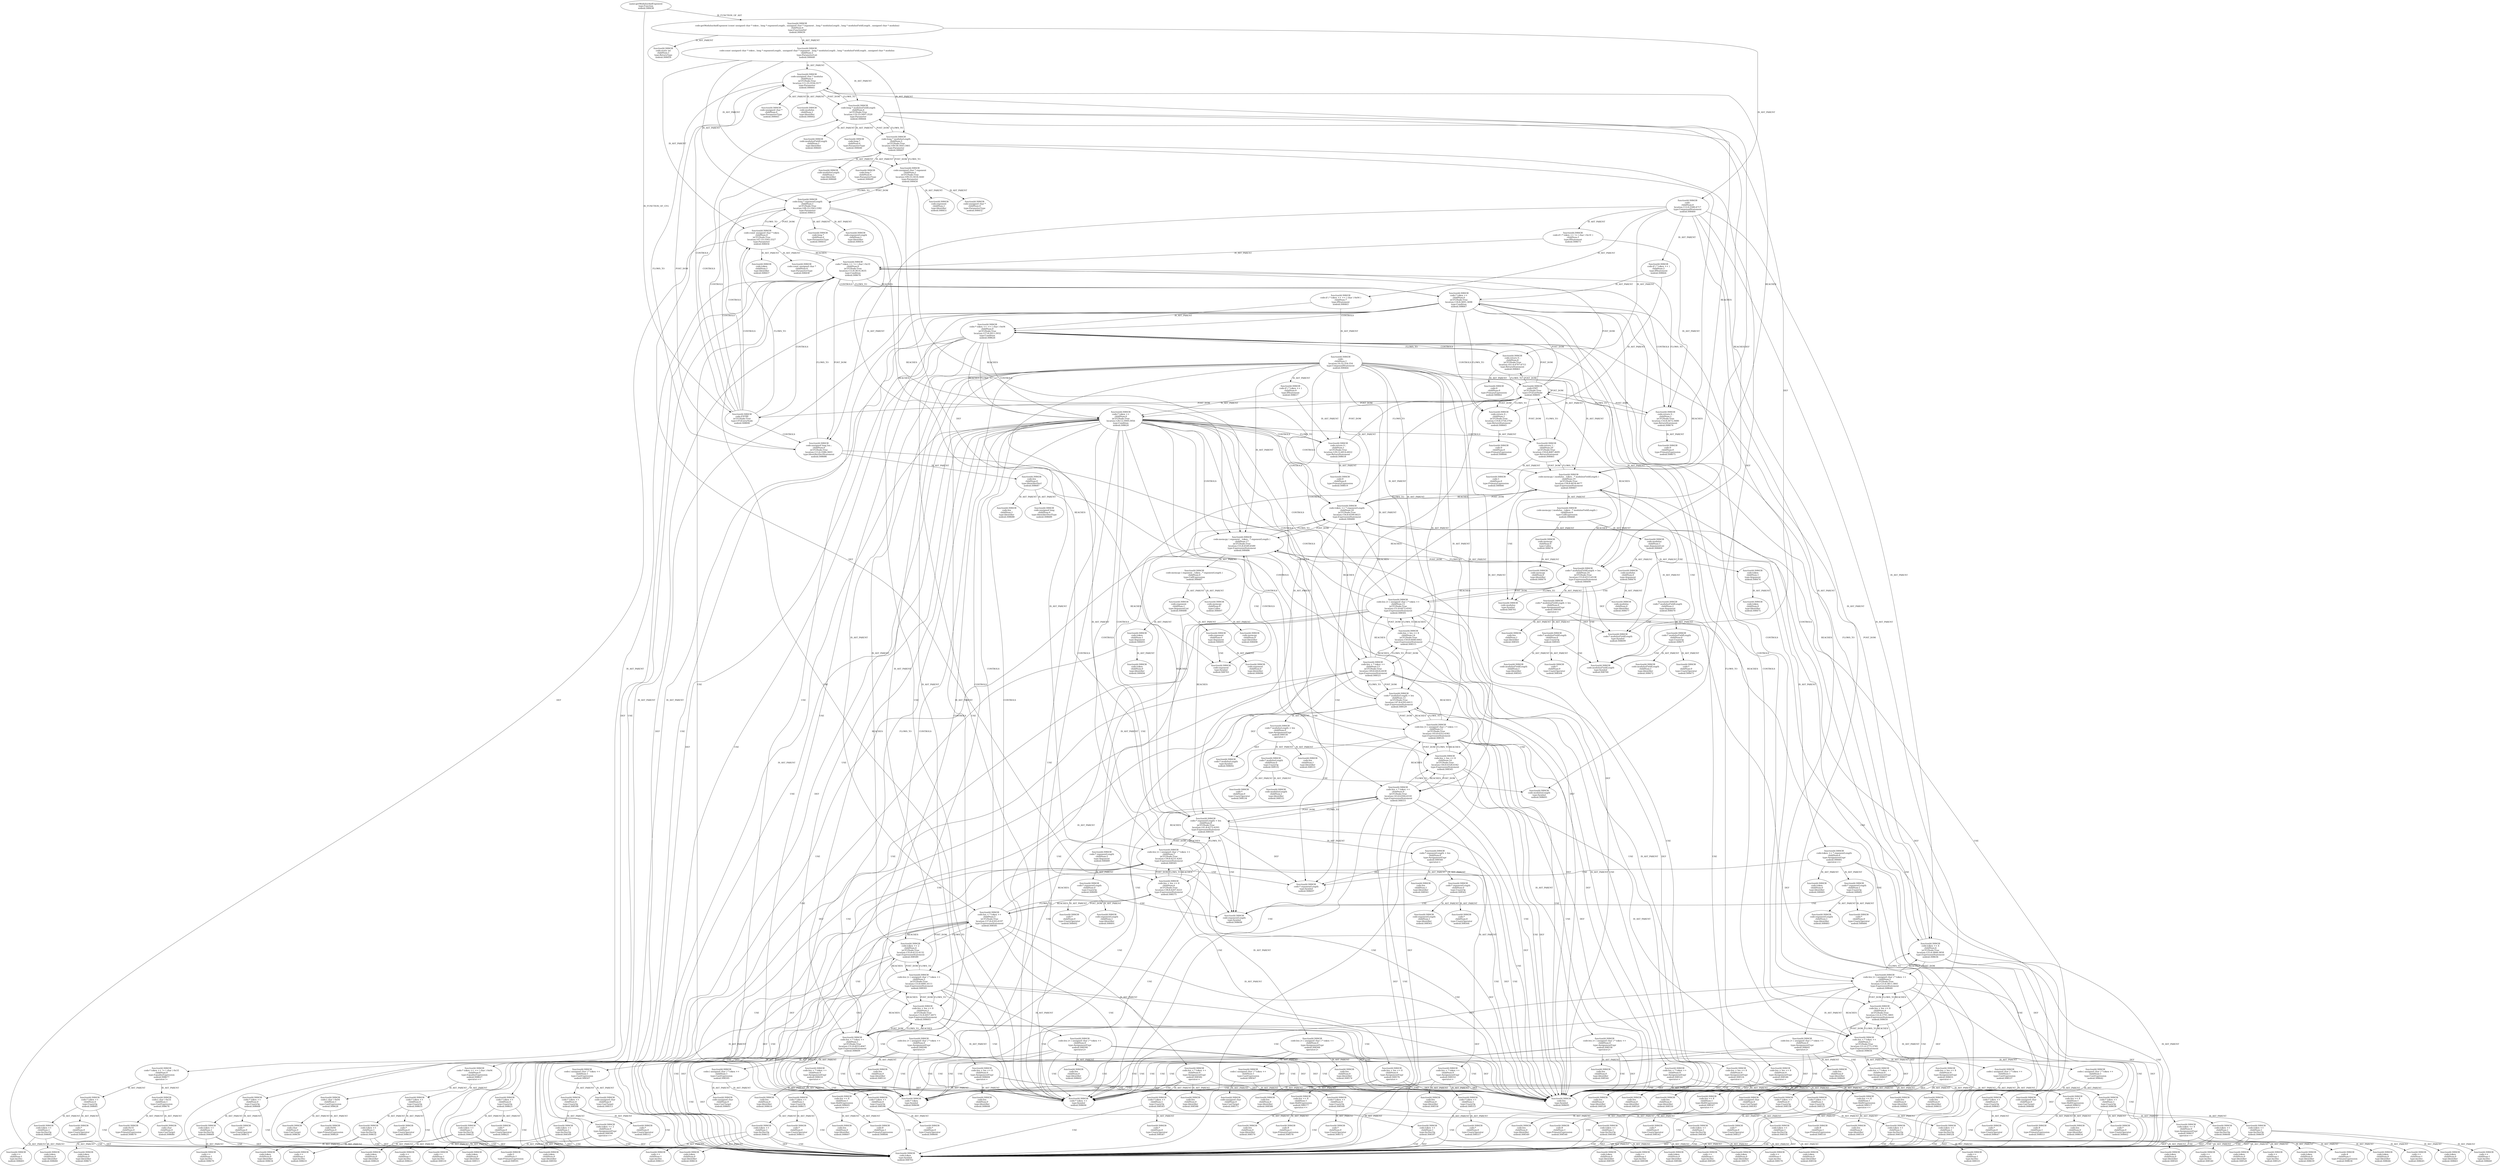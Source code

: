 digraph G {
  308438 [ label="name:getModulusAndExponent
type:Function
nodeid:308438
" name="getModulusAndExponent" type="Function" nodeid="308438" ];
  308439 [ label="functionId:308438
code:getModulusAndExponent (const unsigned char * token , long * exponentLength , unsigned char * exponent , long * modulusLength , long * modulusFieldLength , unsigned char * modulus)
childNum:0
type:FunctionDef
nodeid:308439
" functionId="308438" code="getModulusAndExponent (const unsigned char * token , long * exponentLength , unsigned char * exponent , long * modulusLength , long * modulusFieldLength , unsigned char * modulus)" childNum="0" name="308439" type="FunctionDef" nodeid="308439" ];
  308440 [ label="functionId:308438
code:const unsigned char * token , long * exponentLength , unsigned char * exponent , long * modulusLength , long * modulusFieldLength , unsigned char * modulus
childNum:2
type:ParameterList
nodeid:308440
" functionId="308438" code="const unsigned char * token , long * exponentLength , unsigned char * exponent , long * modulusLength , long * modulusFieldLength , unsigned char * modulus" childNum="2" name="308440" type="ParameterList" nodeid="308440" ];
  308441 [ label="functionId:308438
code:unsigned char * modulus
childNum:5
isCFGNode:True
location:111:33:3556:3577
type:Parameter
nodeid:308441
" functionId="308438" code="unsigned char * modulus" childNum="5" isCFGNode="True" name="308441" location="111:33:3556:3577" type="Parameter" nodeid="308441" ];
  308442 [ label="functionId:308438
code:modulus
childNum:1
type:Identifier
nodeid:308442
" functionId="308438" code="modulus" childNum="1" name="308442" type="Identifier" nodeid="308442" ];
  308443 [ label="functionId:308438
code:unsigned char *
childNum:0
type:ParameterType
nodeid:308443
" functionId="308438" code="unsigned char *" childNum="0" name="308443" type="ParameterType" nodeid="308443" ];
  308444 [ label="functionId:308438
code:long * modulusFieldLength
childNum:4
isCFGNode:True
location:110:33:3497:3520
type:Parameter
nodeid:308444
" functionId="308438" code="long * modulusFieldLength" childNum="4" isCFGNode="True" name="308444" location="110:33:3497:3520" type="Parameter" nodeid="308444" ];
  308445 [ label="functionId:308438
code:modulusFieldLength
childNum:1
type:Identifier
nodeid:308445
" functionId="308438" code="modulusFieldLength" childNum="1" name="308445" type="Identifier" nodeid="308445" ];
  308446 [ label="functionId:308438
code:long *
childNum:0
type:ParameterType
nodeid:308446
" functionId="308438" code="long *" childNum="0" name="308446" type="ParameterType" nodeid="308446" ];
  308447 [ label="functionId:308438
code:long * modulusLength
childNum:3
isCFGNode:True
location:109:58:3443:3461
type:Parameter
nodeid:308447
" functionId="308438" code="long * modulusLength" childNum="3" isCFGNode="True" name="308447" location="109:58:3443:3461" type="Parameter" nodeid="308447" ];
  308448 [ label="functionId:308438
code:modulusLength
childNum:1
type:Identifier
nodeid:308448
" functionId="308438" code="modulusLength" childNum="1" name="308448" type="Identifier" nodeid="308448" ];
  308449 [ label="functionId:308438
code:long *
childNum:0
type:ParameterType
nodeid:308449
" functionId="308438" code="long *" childNum="0" name="308449" type="ParameterType" nodeid="308449" ];
  308450 [ label="functionId:308438
code:unsigned char * exponent
childNum:2
isCFGNode:True
location:109:33:3418:3440
type:Parameter
nodeid:308450
" functionId="308438" code="unsigned char * exponent" childNum="2" isCFGNode="True" name="308450" location="109:33:3418:3440" type="Parameter" nodeid="308450" ];
  308451 [ label="functionId:308438
code:exponent
childNum:1
type:Identifier
nodeid:308451
" functionId="308438" code="exponent" childNum="1" name="308451" type="Identifier" nodeid="308451" ];
  308452 [ label="functionId:308438
code:unsigned char *
childNum:0
type:ParameterType
nodeid:308452
" functionId="308438" code="unsigned char *" childNum="0" name="308452" type="ParameterType" nodeid="308452" ];
  308453 [ label="functionId:308438
code:long * exponentLength
childNum:1
isCFGNode:True
location:108:33:3363:3382
type:Parameter
nodeid:308453
" functionId="308438" code="long * exponentLength" childNum="1" isCFGNode="True" name="308453" location="108:33:3363:3382" type="Parameter" nodeid="308453" ];
  308454 [ label="functionId:308438
code:exponentLength
childNum:1
type:Identifier
nodeid:308454
" functionId="308438" code="exponentLength" childNum="1" name="308454" type="Identifier" nodeid="308454" ];
  308455 [ label="functionId:308438
code:long *
childNum:0
type:ParameterType
nodeid:308455
" functionId="308438" code="long *" childNum="0" name="308455" type="ParameterType" nodeid="308455" ];
  308456 [ label="functionId:308438
code:const unsigned char * token
childNum:0
isCFGNode:True
location:107:33:3302:3327
type:Parameter
nodeid:308456
" functionId="308438" code="const unsigned char * token" childNum="0" isCFGNode="True" name="308456" location="107:33:3302:3327" type="Parameter" nodeid="308456" ];
  308457 [ label="functionId:308438
code:token
childNum:1
type:Identifier
nodeid:308457
" functionId="308438" code="token" childNum="1" name="308457" type="Identifier" nodeid="308457" ];
  308458 [ label="functionId:308438
code:const unsigned char *
childNum:0
type:ParameterType
nodeid:308458
" functionId="308438" code="const unsigned char *" childNum="0" name="308458" type="ParameterType" nodeid="308458" ];
  308459 [ label="functionId:308438
code:static int
childNum:1
type:ReturnType
nodeid:308459
" functionId="308438" code="static int" childNum="1" name="308459" type="ReturnType" nodeid="308459" ];
  308460 [ label="functionId:308438
code:
childNum:0
location:112:0:3580:4717
type:CompoundStatement
nodeid:308460
" functionId="308438" code="" childNum="0" name="308460" location="112:0:3580:4717" type="CompoundStatement" nodeid="308460" ];
  308461 [ label="functionId:308438
code:return 0 ;
childNum:8
isCFGNode:True
location:161:4:4707:4715
type:ReturnStatement
nodeid:308461
" functionId="308438" code="return 0 ;" childNum="8" isCFGNode="True" name="308461" location="161:4:4707:4715" type="ReturnStatement" nodeid="308461" ];
  308462 [ label="functionId:308438
code:0
childNum:0
type:PrimaryExpression
nodeid:308462
" functionId="308438" code="0" childNum="0" name="308462" type="PrimaryExpression" nodeid="308462" ];
  308463 [ label="functionId:308438
code:if ( * token ++ == ( char ) 0x04 )
childNum:7
type:IfStatement
nodeid:308463
" functionId="308438" code="if ( * token ++ == ( char ) 0x04 )" childNum="7" name="308463" type="IfStatement" nodeid="308463" ];
  308464 [ label="functionId:308438
code:
childNum:1
location:16:32:354:354
type:CompoundStatement
nodeid:308464
" functionId="308438" code="" childNum="1" name="308464" location="16:32:354:354" type="CompoundStatement" nodeid="308464" ];
  308465 [ label="functionId:308438
code:return 1 ;
childNum:20
isCFGNode:True
location:159:8:4687:4695
type:ReturnStatement
nodeid:308465
" functionId="308438" code="return 1 ;" childNum="20" isCFGNode="True" name="308465" location="159:8:4687:4695" type="ReturnStatement" nodeid="308465" ];
  308466 [ label="functionId:308438
code:1
childNum:0
type:PrimaryExpression
nodeid:308466
" functionId="308438" code="1" childNum="0" name="308466" type="PrimaryExpression" nodeid="308466" ];
  308467 [ label="functionId:308438
code:memcpy ( modulus , token , * modulusFieldLength )
childNum:19
isCFGNode:True
location:158:8:4634:4677
type:ExpressionStatement
nodeid:308467
" functionId="308438" code="memcpy ( modulus , token , * modulusFieldLength )" childNum="19" isCFGNode="True" name="308467" location="158:8:4634:4677" type="ExpressionStatement" nodeid="308467" ];
  308468 [ label="functionId:308438
code:memcpy ( modulus , token , * modulusFieldLength )
childNum:0
type:CallExpression
nodeid:308468
" functionId="308438" code="memcpy ( modulus , token , * modulusFieldLength )" childNum="0" name="308468" type="CallExpression" nodeid="308468" ];
  308469 [ label="functionId:308438
code:modulus
childNum:1
type:ArgumentList
nodeid:308469
" functionId="308438" code="modulus" childNum="1" name="308469" type="ArgumentList" nodeid="308469" ];
  308470 [ label="functionId:308438
code:* modulusFieldLength
childNum:2
type:Argument
nodeid:308470
" functionId="308438" code="* modulusFieldLength" childNum="2" name="308470" type="Argument" nodeid="308470" ];
  308471 [ label="functionId:308438
code:* modulusFieldLength
childNum:0
type:UnaryOp
nodeid:308471
" functionId="308438" code="* modulusFieldLength" childNum="0" name="308471" type="UnaryOp" nodeid="308471" ];
  308472 [ label="functionId:308438
code:modulusFieldLength
childNum:1
type:Identifier
nodeid:308472
" functionId="308438" code="modulusFieldLength" childNum="1" name="308472" type="Identifier" nodeid="308472" ];
  308473 [ label="functionId:308438
code:*
childNum:0
type:UnaryOperator
nodeid:308473
" functionId="308438" code="*" childNum="0" name="308473" type="UnaryOperator" nodeid="308473" ];
  308474 [ label="functionId:308438
code:token
childNum:1
type:Argument
nodeid:308474
" functionId="308438" code="token" childNum="1" name="308474" type="Argument" nodeid="308474" ];
  308475 [ label="functionId:308438
code:token
childNum:0
type:Identifier
nodeid:308475
" functionId="308438" code="token" childNum="0" name="308475" type="Identifier" nodeid="308475" ];
  308476 [ label="functionId:308438
code:modulus
childNum:0
type:Argument
nodeid:308476
" functionId="308438" code="modulus" childNum="0" name="308476" type="Argument" nodeid="308476" ];
  308477 [ label="functionId:308438
code:modulus
childNum:0
type:Identifier
nodeid:308477
" functionId="308438" code="modulus" childNum="0" name="308477" type="Identifier" nodeid="308477" ];
  308478 [ label="functionId:308438
code:memcpy
childNum:0
type:Callee
nodeid:308478
" functionId="308438" code="memcpy" childNum="0" name="308478" type="Callee" nodeid="308478" ];
  308479 [ label="functionId:308438
code:memcpy
childNum:0
type:Identifier
nodeid:308479
" functionId="308438" code="memcpy" childNum="0" name="308479" type="Identifier" nodeid="308479" ];
  308480 [ label="functionId:308438
code:token += * exponentLength
childNum:18
isCFGNode:True
location:156:8:4599:4623
type:ExpressionStatement
nodeid:308480
" functionId="308438" code="token += * exponentLength" childNum="18" isCFGNode="True" name="308480" location="156:8:4599:4623" type="ExpressionStatement" nodeid="308480" ];
  308481 [ label="functionId:308438
code:token += * exponentLength
childNum:0
type:AssignmentExpr
nodeid:308481
operator:+=
" functionId="308438" code="token += * exponentLength" childNum="0" name="308481" type="AssignmentExpr" nodeid="308481" operator="+=" ];
  308482 [ label="functionId:308438
code:* exponentLength
childNum:1
type:UnaryOp
nodeid:308482
" functionId="308438" code="* exponentLength" childNum="1" name="308482" type="UnaryOp" nodeid="308482" ];
  308483 [ label="functionId:308438
code:exponentLength
childNum:1
type:Identifier
nodeid:308483
" functionId="308438" code="exponentLength" childNum="1" name="308483" type="Identifier" nodeid="308483" ];
  308484 [ label="functionId:308438
code:*
childNum:0
type:UnaryOperator
nodeid:308484
" functionId="308438" code="*" childNum="0" name="308484" type="UnaryOperator" nodeid="308484" ];
  308485 [ label="functionId:308438
code:token
childNum:0
type:Identifier
nodeid:308485
" functionId="308438" code="token" childNum="0" name="308485" type="Identifier" nodeid="308485" ];
  308486 [ label="functionId:308438
code:memcpy ( exponent , token , * exponentLength )
childNum:17
isCFGNode:True
location:155:8:4549:4589
type:ExpressionStatement
nodeid:308486
" functionId="308438" code="memcpy ( exponent , token , * exponentLength )" childNum="17" isCFGNode="True" name="308486" location="155:8:4549:4589" type="ExpressionStatement" nodeid="308486" ];
  308487 [ label="functionId:308438
code:memcpy ( exponent , token , * exponentLength )
childNum:0
type:CallExpression
nodeid:308487
" functionId="308438" code="memcpy ( exponent , token , * exponentLength )" childNum="0" name="308487" type="CallExpression" nodeid="308487" ];
  308488 [ label="functionId:308438
code:exponent
childNum:1
type:ArgumentList
nodeid:308488
" functionId="308438" code="exponent" childNum="1" name="308488" type="ArgumentList" nodeid="308488" ];
  308489 [ label="functionId:308438
code:* exponentLength
childNum:2
type:Argument
nodeid:308489
" functionId="308438" code="* exponentLength" childNum="2" name="308489" type="Argument" nodeid="308489" ];
  308490 [ label="functionId:308438
code:* exponentLength
childNum:0
type:UnaryOp
nodeid:308490
" functionId="308438" code="* exponentLength" childNum="0" name="308490" type="UnaryOp" nodeid="308490" ];
  308491 [ label="functionId:308438
code:exponentLength
childNum:1
type:Identifier
nodeid:308491
" functionId="308438" code="exponentLength" childNum="1" name="308491" type="Identifier" nodeid="308491" ];
  308492 [ label="functionId:308438
code:*
childNum:0
type:UnaryOperator
nodeid:308492
" functionId="308438" code="*" childNum="0" name="308492" type="UnaryOperator" nodeid="308492" ];
  308493 [ label="functionId:308438
code:token
childNum:1
type:Argument
nodeid:308493
" functionId="308438" code="token" childNum="1" name="308493" type="Argument" nodeid="308493" ];
  308494 [ label="functionId:308438
code:token
childNum:0
type:Identifier
nodeid:308494
" functionId="308438" code="token" childNum="0" name="308494" type="Identifier" nodeid="308494" ];
  308495 [ label="functionId:308438
code:exponent
childNum:0
type:Argument
nodeid:308495
" functionId="308438" code="exponent" childNum="0" name="308495" type="Argument" nodeid="308495" ];
  308496 [ label="functionId:308438
code:exponent
childNum:0
type:Identifier
nodeid:308496
" functionId="308438" code="exponent" childNum="0" name="308496" type="Identifier" nodeid="308496" ];
  308497 [ label="functionId:308438
code:memcpy
childNum:0
type:Callee
nodeid:308497
" functionId="308438" code="memcpy" childNum="0" name="308497" type="Callee" nodeid="308497" ];
  308498 [ label="functionId:308438
code:memcpy
childNum:0
type:Identifier
nodeid:308498
" functionId="308438" code="memcpy" childNum="0" name="308498" type="Identifier" nodeid="308498" ];
  308499 [ label="functionId:308438
code:* modulusFieldLength = len
childNum:16
isCFGNode:True
location:153:8:4513:4538
type:ExpressionStatement
nodeid:308499
" functionId="308438" code="* modulusFieldLength = len" childNum="16" isCFGNode="True" name="308499" location="153:8:4513:4538" type="ExpressionStatement" nodeid="308499" ];
  308500 [ label="functionId:308438
code:* modulusFieldLength = len
childNum:0
type:AssignmentExpr
nodeid:308500
operator:=
" functionId="308438" code="* modulusFieldLength = len" childNum="0" name="308500" type="AssignmentExpr" nodeid="308500" operator="=" ];
  308501 [ label="functionId:308438
code:len
childNum:1
type:Identifier
nodeid:308501
" functionId="308438" code="len" childNum="1" name="308501" type="Identifier" nodeid="308501" ];
  308502 [ label="functionId:308438
code:* modulusFieldLength
childNum:0
type:UnaryOp
nodeid:308502
" functionId="308438" code="* modulusFieldLength" childNum="0" name="308502" type="UnaryOp" nodeid="308502" ];
  308503 [ label="functionId:308438
code:modulusFieldLength
childNum:1
type:Identifier
nodeid:308503
" functionId="308438" code="modulusFieldLength" childNum="1" name="308503" type="Identifier" nodeid="308503" ];
  308504 [ label="functionId:308438
code:*
childNum:0
type:UnaryOperator
nodeid:308504
" functionId="308438" code="*" childNum="0" name="308504" type="UnaryOperator" nodeid="308504" ];
  308505 [ label="functionId:308438
code:len |= ( unsigned char ) * token ++
childNum:15
isCFGNode:True
location:151:8:4472:4502
type:ExpressionStatement
nodeid:308505
" functionId="308438" code="len |= ( unsigned char ) * token ++" childNum="15" isCFGNode="True" name="308505" location="151:8:4472:4502" type="ExpressionStatement" nodeid="308505" ];
  308506 [ label="functionId:308438
code:len |= ( unsigned char ) * token ++
childNum:0
type:AssignmentExpr
nodeid:308506
operator:|=
" functionId="308438" code="len |= ( unsigned char ) * token ++" childNum="0" name="308506" type="AssignmentExpr" nodeid="308506" operator="|=" ];
  308507 [ label="functionId:308438
code:( unsigned char ) * token ++
childNum:1
type:CastExpression
nodeid:308507
" functionId="308438" code="( unsigned char ) * token ++" childNum="1" name="308507" type="CastExpression" nodeid="308507" ];
  308508 [ label="functionId:308438
code:* token ++
childNum:0
type:UnaryOp
nodeid:308508
" functionId="308438" code="* token ++" childNum="0" name="308508" type="UnaryOp" nodeid="308508" ];
  308509 [ label="functionId:308438
code:token ++
childNum:1
type:IncDecOp
nodeid:308509
" functionId="308438" code="token ++" childNum="1" name="308509" type="IncDecOp" nodeid="308509" ];
  308510 [ label="functionId:308438
code:++
childNum:1
type:IncDec
nodeid:308510
" functionId="308438" code="++" childNum="1" name="308510" type="IncDec" nodeid="308510" ];
  308511 [ label="functionId:308438
code:token
childNum:0
type:Identifier
nodeid:308511
" functionId="308438" code="token" childNum="0" name="308511" type="Identifier" nodeid="308511" ];
  308512 [ label="functionId:308438
code:*
childNum:0
type:UnaryOperator
nodeid:308512
" functionId="308438" code="*" childNum="0" name="308512" type="UnaryOperator" nodeid="308512" ];
  308513 [ label="functionId:308438
code:unsigned char
childNum:0
type:CastTarget
nodeid:308513
" functionId="308438" code="unsigned char" childNum="0" name="308513" type="CastTarget" nodeid="308513" ];
  308514 [ label="functionId:308438
code:len
childNum:0
type:Identifier
nodeid:308514
" functionId="308438" code="len" childNum="0" name="308514" type="Identifier" nodeid="308514" ];
  308515 [ label="functionId:308438
code:len = len << 8
childNum:14
isCFGNode:True
location:150:8:4448:4462
type:ExpressionStatement
nodeid:308515
" functionId="308438" code="len = len << 8" childNum="14" isCFGNode="True" name="308515" location="150:8:4448:4462" type="ExpressionStatement" nodeid="308515" ];
  308516 [ label="functionId:308438
code:len = len << 8
childNum:0
type:AssignmentExpr
nodeid:308516
operator:=
" functionId="308438" code="len = len << 8" childNum="0" name="308516" type="AssignmentExpr" nodeid="308516" operator="=" ];
  308517 [ label="functionId:308438
code:len << 8
childNum:1
type:ShiftExpression
nodeid:308517
operator:<<
" functionId="308438" code="len << 8" childNum="1" name="308517" type="ShiftExpression" nodeid="308517" operator="<<" ];
  308518 [ label="functionId:308438
code:8
childNum:1
type:PrimaryExpression
nodeid:308518
" functionId="308438" code="8" childNum="1" name="308518" type="PrimaryExpression" nodeid="308518" ];
  308519 [ label="functionId:308438
code:len
childNum:0
type:Identifier
nodeid:308519
" functionId="308438" code="len" childNum="0" name="308519" type="Identifier" nodeid="308519" ];
  308520 [ label="functionId:308438
code:len
childNum:0
type:Identifier
nodeid:308520
" functionId="308438" code="len" childNum="0" name="308520" type="Identifier" nodeid="308520" ];
  308521 [ label="functionId:308438
code:len = * token ++
childNum:13
isCFGNode:True
location:149:8:4424:4438
type:ExpressionStatement
nodeid:308521
" functionId="308438" code="len = * token ++" childNum="13" isCFGNode="True" name="308521" location="149:8:4424:4438" type="ExpressionStatement" nodeid="308521" ];
  308522 [ label="functionId:308438
code:len = * token ++
childNum:0
type:AssignmentExpr
nodeid:308522
operator:=
" functionId="308438" code="len = * token ++" childNum="0" name="308522" type="AssignmentExpr" nodeid="308522" operator="=" ];
  308523 [ label="functionId:308438
code:* token ++
childNum:1
type:UnaryOp
nodeid:308523
" functionId="308438" code="* token ++" childNum="1" name="308523" type="UnaryOp" nodeid="308523" ];
  308524 [ label="functionId:308438
code:token ++
childNum:1
type:IncDecOp
nodeid:308524
" functionId="308438" code="token ++" childNum="1" name="308524" type="IncDecOp" nodeid="308524" ];
  308525 [ label="functionId:308438
code:++
childNum:1
type:IncDec
nodeid:308525
" functionId="308438" code="++" childNum="1" name="308525" type="IncDec" nodeid="308525" ];
  308526 [ label="functionId:308438
code:token
childNum:0
type:Identifier
nodeid:308526
" functionId="308438" code="token" childNum="0" name="308526" type="Identifier" nodeid="308526" ];
  308527 [ label="functionId:308438
code:*
childNum:0
type:UnaryOperator
nodeid:308527
" functionId="308438" code="*" childNum="0" name="308527" type="UnaryOperator" nodeid="308527" ];
  308528 [ label="functionId:308438
code:len
childNum:0
type:Identifier
nodeid:308528
" functionId="308438" code="len" childNum="0" name="308528" type="Identifier" nodeid="308528" ];
  308529 [ label="functionId:308438
code:* modulusLength = len
childNum:12
isCFGNode:True
location:147:8:4393:4413
type:ExpressionStatement
nodeid:308529
" functionId="308438" code="* modulusLength = len" childNum="12" isCFGNode="True" name="308529" location="147:8:4393:4413" type="ExpressionStatement" nodeid="308529" ];
  308530 [ label="functionId:308438
code:* modulusLength = len
childNum:0
type:AssignmentExpr
nodeid:308530
operator:=
" functionId="308438" code="* modulusLength = len" childNum="0" name="308530" type="AssignmentExpr" nodeid="308530" operator="=" ];
  308531 [ label="functionId:308438
code:len
childNum:1
type:Identifier
nodeid:308531
" functionId="308438" code="len" childNum="1" name="308531" type="Identifier" nodeid="308531" ];
  308532 [ label="functionId:308438
code:* modulusLength
childNum:0
type:UnaryOp
nodeid:308532
" functionId="308438" code="* modulusLength" childNum="0" name="308532" type="UnaryOp" nodeid="308532" ];
  308533 [ label="functionId:308438
code:modulusLength
childNum:1
type:Identifier
nodeid:308533
" functionId="308438" code="modulusLength" childNum="1" name="308533" type="Identifier" nodeid="308533" ];
  308534 [ label="functionId:308438
code:*
childNum:0
type:UnaryOperator
nodeid:308534
" functionId="308438" code="*" childNum="0" name="308534" type="UnaryOperator" nodeid="308534" ];
  308535 [ label="functionId:308438
code:len |= ( unsigned char ) * token ++
childNum:11
isCFGNode:True
location:145:8:4352:4382
type:ExpressionStatement
nodeid:308535
" functionId="308438" code="len |= ( unsigned char ) * token ++" childNum="11" isCFGNode="True" name="308535" location="145:8:4352:4382" type="ExpressionStatement" nodeid="308535" ];
  308536 [ label="functionId:308438
code:len |= ( unsigned char ) * token ++
childNum:0
type:AssignmentExpr
nodeid:308536
operator:|=
" functionId="308438" code="len |= ( unsigned char ) * token ++" childNum="0" name="308536" type="AssignmentExpr" nodeid="308536" operator="|=" ];
  308537 [ label="functionId:308438
code:( unsigned char ) * token ++
childNum:1
type:CastExpression
nodeid:308537
" functionId="308438" code="( unsigned char ) * token ++" childNum="1" name="308537" type="CastExpression" nodeid="308537" ];
  308538 [ label="functionId:308438
code:* token ++
childNum:0
type:UnaryOp
nodeid:308538
" functionId="308438" code="* token ++" childNum="0" name="308538" type="UnaryOp" nodeid="308538" ];
  308539 [ label="functionId:308438
code:token ++
childNum:1
type:IncDecOp
nodeid:308539
" functionId="308438" code="token ++" childNum="1" name="308539" type="IncDecOp" nodeid="308539" ];
  308540 [ label="functionId:308438
code:++
childNum:1
type:IncDec
nodeid:308540
" functionId="308438" code="++" childNum="1" name="308540" type="IncDec" nodeid="308540" ];
  308541 [ label="functionId:308438
code:token
childNum:0
type:Identifier
nodeid:308541
" functionId="308438" code="token" childNum="0" name="308541" type="Identifier" nodeid="308541" ];
  308542 [ label="functionId:308438
code:*
childNum:0
type:UnaryOperator
nodeid:308542
" functionId="308438" code="*" childNum="0" name="308542" type="UnaryOperator" nodeid="308542" ];
  308543 [ label="functionId:308438
code:unsigned char
childNum:0
type:CastTarget
nodeid:308543
" functionId="308438" code="unsigned char" childNum="0" name="308543" type="CastTarget" nodeid="308543" ];
  308544 [ label="functionId:308438
code:len
childNum:0
type:Identifier
nodeid:308544
" functionId="308438" code="len" childNum="0" name="308544" type="Identifier" nodeid="308544" ];
  308545 [ label="functionId:308438
code:len = len << 8
childNum:10
isCFGNode:True
location:144:8:4328:4342
type:ExpressionStatement
nodeid:308545
" functionId="308438" code="len = len << 8" childNum="10" isCFGNode="True" name="308545" location="144:8:4328:4342" type="ExpressionStatement" nodeid="308545" ];
  308546 [ label="functionId:308438
code:len = len << 8
childNum:0
type:AssignmentExpr
nodeid:308546
operator:=
" functionId="308438" code="len = len << 8" childNum="0" name="308546" type="AssignmentExpr" nodeid="308546" operator="=" ];
  308547 [ label="functionId:308438
code:len << 8
childNum:1
type:ShiftExpression
nodeid:308547
operator:<<
" functionId="308438" code="len << 8" childNum="1" name="308547" type="ShiftExpression" nodeid="308547" operator="<<" ];
  308548 [ label="functionId:308438
code:8
childNum:1
type:PrimaryExpression
nodeid:308548
" functionId="308438" code="8" childNum="1" name="308548" type="PrimaryExpression" nodeid="308548" ];
  308549 [ label="functionId:308438
code:len
childNum:0
type:Identifier
nodeid:308549
" functionId="308438" code="len" childNum="0" name="308549" type="Identifier" nodeid="308549" ];
  308550 [ label="functionId:308438
code:len
childNum:0
type:Identifier
nodeid:308550
" functionId="308438" code="len" childNum="0" name="308550" type="Identifier" nodeid="308550" ];
  308551 [ label="functionId:308438
code:len = * token ++
childNum:9
isCFGNode:True
location:143:8:4304:4318
type:ExpressionStatement
nodeid:308551
" functionId="308438" code="len = * token ++" childNum="9" isCFGNode="True" name="308551" location="143:8:4304:4318" type="ExpressionStatement" nodeid="308551" ];
  308552 [ label="functionId:308438
code:len = * token ++
childNum:0
type:AssignmentExpr
nodeid:308552
operator:=
" functionId="308438" code="len = * token ++" childNum="0" name="308552" type="AssignmentExpr" nodeid="308552" operator="=" ];
  308553 [ label="functionId:308438
code:* token ++
childNum:1
type:UnaryOp
nodeid:308553
" functionId="308438" code="* token ++" childNum="1" name="308553" type="UnaryOp" nodeid="308553" ];
  308554 [ label="functionId:308438
code:token ++
childNum:1
type:IncDecOp
nodeid:308554
" functionId="308438" code="token ++" childNum="1" name="308554" type="IncDecOp" nodeid="308554" ];
  308555 [ label="functionId:308438
code:++
childNum:1
type:IncDec
nodeid:308555
" functionId="308438" code="++" childNum="1" name="308555" type="IncDec" nodeid="308555" ];
  308556 [ label="functionId:308438
code:token
childNum:0
type:Identifier
nodeid:308556
" functionId="308438" code="token" childNum="0" name="308556" type="Identifier" nodeid="308556" ];
  308557 [ label="functionId:308438
code:*
childNum:0
type:UnaryOperator
nodeid:308557
" functionId="308438" code="*" childNum="0" name="308557" type="UnaryOperator" nodeid="308557" ];
  308558 [ label="functionId:308438
code:len
childNum:0
type:Identifier
nodeid:308558
" functionId="308438" code="len" childNum="0" name="308558" type="Identifier" nodeid="308558" ];
  308559 [ label="functionId:308438
code:* exponentLength = len
childNum:8
isCFGNode:True
location:141:8:4272:4293
type:ExpressionStatement
nodeid:308559
" functionId="308438" code="* exponentLength = len" childNum="8" isCFGNode="True" name="308559" location="141:8:4272:4293" type="ExpressionStatement" nodeid="308559" ];
  308560 [ label="functionId:308438
code:* exponentLength = len
childNum:0
type:AssignmentExpr
nodeid:308560
operator:=
" functionId="308438" code="* exponentLength = len" childNum="0" name="308560" type="AssignmentExpr" nodeid="308560" operator="=" ];
  308561 [ label="functionId:308438
code:len
childNum:1
type:Identifier
nodeid:308561
" functionId="308438" code="len" childNum="1" name="308561" type="Identifier" nodeid="308561" ];
  308562 [ label="functionId:308438
code:* exponentLength
childNum:0
type:UnaryOp
nodeid:308562
" functionId="308438" code="* exponentLength" childNum="0" name="308562" type="UnaryOp" nodeid="308562" ];
  308563 [ label="functionId:308438
code:exponentLength
childNum:1
type:Identifier
nodeid:308563
" functionId="308438" code="exponentLength" childNum="1" name="308563" type="Identifier" nodeid="308563" ];
  308564 [ label="functionId:308438
code:*
childNum:0
type:UnaryOperator
nodeid:308564
" functionId="308438" code="*" childNum="0" name="308564" type="UnaryOperator" nodeid="308564" ];
  308565 [ label="functionId:308438
code:len |= ( unsigned char ) * token ++
childNum:7
isCFGNode:True
location:139:8:4231:4261
type:ExpressionStatement
nodeid:308565
" functionId="308438" code="len |= ( unsigned char ) * token ++" childNum="7" isCFGNode="True" name="308565" location="139:8:4231:4261" type="ExpressionStatement" nodeid="308565" ];
  308566 [ label="functionId:308438
code:len |= ( unsigned char ) * token ++
childNum:0
type:AssignmentExpr
nodeid:308566
operator:|=
" functionId="308438" code="len |= ( unsigned char ) * token ++" childNum="0" name="308566" type="AssignmentExpr" nodeid="308566" operator="|=" ];
  308567 [ label="functionId:308438
code:( unsigned char ) * token ++
childNum:1
type:CastExpression
nodeid:308567
" functionId="308438" code="( unsigned char ) * token ++" childNum="1" name="308567" type="CastExpression" nodeid="308567" ];
  308568 [ label="functionId:308438
code:* token ++
childNum:0
type:UnaryOp
nodeid:308568
" functionId="308438" code="* token ++" childNum="0" name="308568" type="UnaryOp" nodeid="308568" ];
  308569 [ label="functionId:308438
code:token ++
childNum:1
type:IncDecOp
nodeid:308569
" functionId="308438" code="token ++" childNum="1" name="308569" type="IncDecOp" nodeid="308569" ];
  308570 [ label="functionId:308438
code:++
childNum:1
type:IncDec
nodeid:308570
" functionId="308438" code="++" childNum="1" name="308570" type="IncDec" nodeid="308570" ];
  308571 [ label="functionId:308438
code:token
childNum:0
type:Identifier
nodeid:308571
" functionId="308438" code="token" childNum="0" name="308571" type="Identifier" nodeid="308571" ];
  308572 [ label="functionId:308438
code:*
childNum:0
type:UnaryOperator
nodeid:308572
" functionId="308438" code="*" childNum="0" name="308572" type="UnaryOperator" nodeid="308572" ];
  308573 [ label="functionId:308438
code:unsigned char
childNum:0
type:CastTarget
nodeid:308573
" functionId="308438" code="unsigned char" childNum="0" name="308573" type="CastTarget" nodeid="308573" ];
  308574 [ label="functionId:308438
code:len
childNum:0
type:Identifier
nodeid:308574
" functionId="308438" code="len" childNum="0" name="308574" type="Identifier" nodeid="308574" ];
  308575 [ label="functionId:308438
code:len = len << 8
childNum:6
isCFGNode:True
location:138:8:4207:4221
type:ExpressionStatement
nodeid:308575
" functionId="308438" code="len = len << 8" childNum="6" isCFGNode="True" name="308575" location="138:8:4207:4221" type="ExpressionStatement" nodeid="308575" ];
  308576 [ label="functionId:308438
code:len = len << 8
childNum:0
type:AssignmentExpr
nodeid:308576
operator:=
" functionId="308438" code="len = len << 8" childNum="0" name="308576" type="AssignmentExpr" nodeid="308576" operator="=" ];
  308577 [ label="functionId:308438
code:len << 8
childNum:1
type:ShiftExpression
nodeid:308577
operator:<<
" functionId="308438" code="len << 8" childNum="1" name="308577" type="ShiftExpression" nodeid="308577" operator="<<" ];
  308578 [ label="functionId:308438
code:8
childNum:1
type:PrimaryExpression
nodeid:308578
" functionId="308438" code="8" childNum="1" name="308578" type="PrimaryExpression" nodeid="308578" ];
  308579 [ label="functionId:308438
code:len
childNum:0
type:Identifier
nodeid:308579
" functionId="308438" code="len" childNum="0" name="308579" type="Identifier" nodeid="308579" ];
  308580 [ label="functionId:308438
code:len
childNum:0
type:Identifier
nodeid:308580
" functionId="308438" code="len" childNum="0" name="308580" type="Identifier" nodeid="308580" ];
  308581 [ label="functionId:308438
code:len = * token ++
childNum:5
isCFGNode:True
location:137:8:4183:4197
type:ExpressionStatement
nodeid:308581
" functionId="308438" code="len = * token ++" childNum="5" isCFGNode="True" name="308581" location="137:8:4183:4197" type="ExpressionStatement" nodeid="308581" ];
  308582 [ label="functionId:308438
code:len = * token ++
childNum:0
type:AssignmentExpr
nodeid:308582
operator:=
" functionId="308438" code="len = * token ++" childNum="0" name="308582" type="AssignmentExpr" nodeid="308582" operator="=" ];
  308583 [ label="functionId:308438
code:* token ++
childNum:1
type:UnaryOp
nodeid:308583
" functionId="308438" code="* token ++" childNum="1" name="308583" type="UnaryOp" nodeid="308583" ];
  308584 [ label="functionId:308438
code:token ++
childNum:1
type:IncDecOp
nodeid:308584
" functionId="308438" code="token ++" childNum="1" name="308584" type="IncDecOp" nodeid="308584" ];
  308585 [ label="functionId:308438
code:++
childNum:1
type:IncDec
nodeid:308585
" functionId="308438" code="++" childNum="1" name="308585" type="IncDec" nodeid="308585" ];
  308586 [ label="functionId:308438
code:token
childNum:0
type:Identifier
nodeid:308586
" functionId="308438" code="token" childNum="0" name="308586" type="Identifier" nodeid="308586" ];
  308587 [ label="functionId:308438
code:*
childNum:0
type:UnaryOperator
nodeid:308587
" functionId="308438" code="*" childNum="0" name="308587" type="UnaryOperator" nodeid="308587" ];
  308588 [ label="functionId:308438
code:len
childNum:0
type:Identifier
nodeid:308588
" functionId="308438" code="len" childNum="0" name="308588" type="Identifier" nodeid="308588" ];
  308589 [ label="functionId:308438
code:token += 2
childNum:4
isCFGNode:True
location:135:8:4122:4132
type:ExpressionStatement
nodeid:308589
" functionId="308438" code="token += 2" childNum="4" isCFGNode="True" name="308589" location="135:8:4122:4132" type="ExpressionStatement" nodeid="308589" ];
  308590 [ label="functionId:308438
code:token += 2
childNum:0
type:AssignmentExpr
nodeid:308590
operator:+=
" functionId="308438" code="token += 2" childNum="0" name="308590" type="AssignmentExpr" nodeid="308590" operator="+=" ];
  308591 [ label="functionId:308438
code:2
childNum:1
type:PrimaryExpression
nodeid:308591
" functionId="308438" code="2" childNum="1" name="308591" type="PrimaryExpression" nodeid="308591" ];
  308592 [ label="functionId:308438
code:token
childNum:0
type:Identifier
nodeid:308592
" functionId="308438" code="token" childNum="0" name="308592" type="Identifier" nodeid="308592" ];
  308593 [ label="functionId:308438
code:len |= ( unsigned char ) * token ++
childNum:3
isCFGNode:True
location:133:8:4081:4111
type:ExpressionStatement
nodeid:308593
" functionId="308438" code="len |= ( unsigned char ) * token ++" childNum="3" isCFGNode="True" name="308593" location="133:8:4081:4111" type="ExpressionStatement" nodeid="308593" ];
  308594 [ label="functionId:308438
code:len |= ( unsigned char ) * token ++
childNum:0
type:AssignmentExpr
nodeid:308594
operator:|=
" functionId="308438" code="len |= ( unsigned char ) * token ++" childNum="0" name="308594" type="AssignmentExpr" nodeid="308594" operator="|=" ];
  308595 [ label="functionId:308438
code:( unsigned char ) * token ++
childNum:1
type:CastExpression
nodeid:308595
" functionId="308438" code="( unsigned char ) * token ++" childNum="1" name="308595" type="CastExpression" nodeid="308595" ];
  308596 [ label="functionId:308438
code:* token ++
childNum:0
type:UnaryOp
nodeid:308596
" functionId="308438" code="* token ++" childNum="0" name="308596" type="UnaryOp" nodeid="308596" ];
  308597 [ label="functionId:308438
code:token ++
childNum:1
type:IncDecOp
nodeid:308597
" functionId="308438" code="token ++" childNum="1" name="308597" type="IncDecOp" nodeid="308597" ];
  308598 [ label="functionId:308438
code:++
childNum:1
type:IncDec
nodeid:308598
" functionId="308438" code="++" childNum="1" name="308598" type="IncDec" nodeid="308598" ];
  308599 [ label="functionId:308438
code:token
childNum:0
type:Identifier
nodeid:308599
" functionId="308438" code="token" childNum="0" name="308599" type="Identifier" nodeid="308599" ];
  308600 [ label="functionId:308438
code:*
childNum:0
type:UnaryOperator
nodeid:308600
" functionId="308438" code="*" childNum="0" name="308600" type="UnaryOperator" nodeid="308600" ];
  308601 [ label="functionId:308438
code:unsigned char
childNum:0
type:CastTarget
nodeid:308601
" functionId="308438" code="unsigned char" childNum="0" name="308601" type="CastTarget" nodeid="308601" ];
  308602 [ label="functionId:308438
code:len
childNum:0
type:Identifier
nodeid:308602
" functionId="308438" code="len" childNum="0" name="308602" type="Identifier" nodeid="308602" ];
  308603 [ label="functionId:308438
code:len = len << 8
childNum:2
isCFGNode:True
location:132:8:4057:4071
type:ExpressionStatement
nodeid:308603
" functionId="308438" code="len = len << 8" childNum="2" isCFGNode="True" name="308603" location="132:8:4057:4071" type="ExpressionStatement" nodeid="308603" ];
  308604 [ label="functionId:308438
code:len = len << 8
childNum:0
type:AssignmentExpr
nodeid:308604
operator:=
" functionId="308438" code="len = len << 8" childNum="0" name="308604" type="AssignmentExpr" nodeid="308604" operator="=" ];
  308605 [ label="functionId:308438
code:len << 8
childNum:1
type:ShiftExpression
nodeid:308605
operator:<<
" functionId="308438" code="len << 8" childNum="1" name="308605" type="ShiftExpression" nodeid="308605" operator="<<" ];
  308606 [ label="functionId:308438
code:8
childNum:1
type:PrimaryExpression
nodeid:308606
" functionId="308438" code="8" childNum="1" name="308606" type="PrimaryExpression" nodeid="308606" ];
  308607 [ label="functionId:308438
code:len
childNum:0
type:Identifier
nodeid:308607
" functionId="308438" code="len" childNum="0" name="308607" type="Identifier" nodeid="308607" ];
  308608 [ label="functionId:308438
code:len
childNum:0
type:Identifier
nodeid:308608
" functionId="308438" code="len" childNum="0" name="308608" type="Identifier" nodeid="308608" ];
  308609 [ label="functionId:308438
code:len = * token ++
childNum:1
isCFGNode:True
location:131:8:4033:4047
type:ExpressionStatement
nodeid:308609
" functionId="308438" code="len = * token ++" childNum="1" isCFGNode="True" name="308609" location="131:8:4033:4047" type="ExpressionStatement" nodeid="308609" ];
  308610 [ label="functionId:308438
code:len = * token ++
childNum:0
type:AssignmentExpr
nodeid:308610
operator:=
" functionId="308438" code="len = * token ++" childNum="0" name="308610" type="AssignmentExpr" nodeid="308610" operator="=" ];
  308611 [ label="functionId:308438
code:* token ++
childNum:1
type:UnaryOp
nodeid:308611
" functionId="308438" code="* token ++" childNum="1" name="308611" type="UnaryOp" nodeid="308611" ];
  308612 [ label="functionId:308438
code:token ++
childNum:1
type:IncDecOp
nodeid:308612
" functionId="308438" code="token ++" childNum="1" name="308612" type="IncDecOp" nodeid="308612" ];
  308613 [ label="functionId:308438
code:++
childNum:1
type:IncDec
nodeid:308613
" functionId="308438" code="++" childNum="1" name="308613" type="IncDec" nodeid="308613" ];
  308614 [ label="functionId:308438
code:token
childNum:0
type:Identifier
nodeid:308614
" functionId="308438" code="token" childNum="0" name="308614" type="Identifier" nodeid="308614" ];
  308615 [ label="functionId:308438
code:*
childNum:0
type:UnaryOperator
nodeid:308615
" functionId="308438" code="*" childNum="0" name="308615" type="UnaryOperator" nodeid="308615" ];
  308616 [ label="functionId:308438
code:len
childNum:0
type:Identifier
nodeid:308616
" functionId="308438" code="len" childNum="0" name="308616" type="Identifier" nodeid="308616" ];
  308617 [ label="functionId:308438
code:if ( * token ++ )
childNum:0
type:IfStatement
nodeid:308617
" functionId="308438" code="if ( * token ++ )" childNum="0" name="308617" type="IfStatement" nodeid="308617" ];
  308618 [ label="functionId:308438
code:return 0 ;
childNum:1
isCFGNode:True
location:129:12:4014:4022
type:ReturnStatement
nodeid:308618
" functionId="308438" code="return 0 ;" childNum="1" isCFGNode="True" name="308618" location="129:12:4014:4022" type="ReturnStatement" nodeid="308618" ];
  308619 [ label="functionId:308438
code:0
childNum:0
type:PrimaryExpression
nodeid:308619
" functionId="308438" code="0" childNum="0" name="308619" type="PrimaryExpression" nodeid="308619" ];
  308620 [ label="functionId:308438
code:* token ++
childNum:0
isCFGNode:True
location:128:12:3949:3956
type:Condition
nodeid:308620
" functionId="308438" code="* token ++" childNum="0" isCFGNode="True" name="308620" location="128:12:3949:3956" type="Condition" nodeid="308620" ];
  308621 [ label="functionId:308438
code:* token ++
childNum:0
type:UnaryOp
nodeid:308621
" functionId="308438" code="* token ++" childNum="0" name="308621" type="UnaryOp" nodeid="308621" ];
  308622 [ label="functionId:308438
code:token ++
childNum:1
type:IncDecOp
nodeid:308622
" functionId="308438" code="token ++" childNum="1" name="308622" type="IncDecOp" nodeid="308622" ];
  308623 [ label="functionId:308438
code:++
childNum:1
type:IncDec
nodeid:308623
" functionId="308438" code="++" childNum="1" name="308623" type="IncDec" nodeid="308623" ];
  308624 [ label="functionId:308438
code:token
childNum:0
type:Identifier
nodeid:308624
" functionId="308438" code="token" childNum="0" name="308624" type="Identifier" nodeid="308624" ];
  308625 [ label="functionId:308438
code:*
childNum:0
type:UnaryOperator
nodeid:308625
" functionId="308438" code="*" childNum="0" name="308625" type="UnaryOperator" nodeid="308625" ];
  308626 [ label="functionId:308438
code:* token ++ == ( char ) 0x04
childNum:0
isCFGNode:True
location:127:8:3911:3932
type:Condition
nodeid:308626
" functionId="308438" code="* token ++ == ( char ) 0x04" childNum="0" isCFGNode="True" name="308626" location="127:8:3911:3932" type="Condition" nodeid="308626" ];
  308627 [ label="functionId:308438
code:* token ++ == ( char ) 0x04
childNum:0
type:EqualityExpression
nodeid:308627
operator:==
" functionId="308438" code="* token ++ == ( char ) 0x04" childNum="0" name="308627" type="EqualityExpression" nodeid="308627" operator="==" ];
  308628 [ label="functionId:308438
code:( char ) 0x04
childNum:1
type:CastExpression
nodeid:308628
" functionId="308438" code="( char ) 0x04" childNum="1" name="308628" type="CastExpression" nodeid="308628" ];
  308629 [ label="functionId:308438
code:0x04
childNum:0
type:PrimaryExpression
nodeid:308629
" functionId="308438" code="0x04" childNum="0" name="308629" type="PrimaryExpression" nodeid="308629" ];
  308630 [ label="functionId:308438
code:char
childNum:0
type:CastTarget
nodeid:308630
" functionId="308438" code="char" childNum="0" name="308630" type="CastTarget" nodeid="308630" ];
  308631 [ label="functionId:308438
code:* token ++
childNum:0
type:UnaryOp
nodeid:308631
" functionId="308438" code="* token ++" childNum="0" name="308631" type="UnaryOp" nodeid="308631" ];
  308632 [ label="functionId:308438
code:token ++
childNum:1
type:IncDecOp
nodeid:308632
" functionId="308438" code="token ++" childNum="1" name="308632" type="IncDecOp" nodeid="308632" ];
  308633 [ label="functionId:308438
code:++
childNum:1
type:IncDec
nodeid:308633
" functionId="308438" code="++" childNum="1" name="308633" type="IncDec" nodeid="308633" ];
  308634 [ label="functionId:308438
code:token
childNum:0
type:Identifier
nodeid:308634
" functionId="308438" code="token" childNum="0" name="308634" type="Identifier" nodeid="308634" ];
  308635 [ label="functionId:308438
code:*
childNum:0
type:UnaryOperator
nodeid:308635
" functionId="308438" code="*" childNum="0" name="308635" type="UnaryOperator" nodeid="308635" ];
  308636 [ label="functionId:308438
code:token += 4
childNum:6
isCFGNode:True
location:125:4:3848:3858
type:ExpressionStatement
nodeid:308636
" functionId="308438" code="token += 4" childNum="6" isCFGNode="True" name="308636" location="125:4:3848:3858" type="ExpressionStatement" nodeid="308636" ];
  308637 [ label="functionId:308438
code:token += 4
childNum:0
type:AssignmentExpr
nodeid:308637
operator:+=
" functionId="308438" code="token += 4" childNum="0" name="308637" type="AssignmentExpr" nodeid="308637" operator="+=" ];
  308638 [ label="functionId:308438
code:4
childNum:1
type:PrimaryExpression
nodeid:308638
" functionId="308438" code="4" childNum="1" name="308638" type="PrimaryExpression" nodeid="308638" ];
  308639 [ label="functionId:308438
code:token
childNum:0
type:Identifier
nodeid:308639
" functionId="308438" code="token" childNum="0" name="308639" type="Identifier" nodeid="308639" ];
  308640 [ label="functionId:308438
code:len |= ( unsigned char ) * token ++
childNum:5
isCFGNode:True
location:123:4:3811:3841
type:ExpressionStatement
nodeid:308640
" functionId="308438" code="len |= ( unsigned char ) * token ++" childNum="5" isCFGNode="True" name="308640" location="123:4:3811:3841" type="ExpressionStatement" nodeid="308640" ];
  308641 [ label="functionId:308438
code:len |= ( unsigned char ) * token ++
childNum:0
type:AssignmentExpr
nodeid:308641
operator:|=
" functionId="308438" code="len |= ( unsigned char ) * token ++" childNum="0" name="308641" type="AssignmentExpr" nodeid="308641" operator="|=" ];
  308642 [ label="functionId:308438
code:( unsigned char ) * token ++
childNum:1
type:CastExpression
nodeid:308642
" functionId="308438" code="( unsigned char ) * token ++" childNum="1" name="308642" type="CastExpression" nodeid="308642" ];
  308643 [ label="functionId:308438
code:* token ++
childNum:0
type:UnaryOp
nodeid:308643
" functionId="308438" code="* token ++" childNum="0" name="308643" type="UnaryOp" nodeid="308643" ];
  308644 [ label="functionId:308438
code:token ++
childNum:1
type:IncDecOp
nodeid:308644
" functionId="308438" code="token ++" childNum="1" name="308644" type="IncDecOp" nodeid="308644" ];
  308645 [ label="functionId:308438
code:++
childNum:1
type:IncDec
nodeid:308645
" functionId="308438" code="++" childNum="1" name="308645" type="IncDec" nodeid="308645" ];
  308646 [ label="functionId:308438
code:token
childNum:0
type:Identifier
nodeid:308646
" functionId="308438" code="token" childNum="0" name="308646" type="Identifier" nodeid="308646" ];
  308647 [ label="functionId:308438
code:*
childNum:0
type:UnaryOperator
nodeid:308647
" functionId="308438" code="*" childNum="0" name="308647" type="UnaryOperator" nodeid="308647" ];
  308648 [ label="functionId:308438
code:unsigned char
childNum:0
type:CastTarget
nodeid:308648
" functionId="308438" code="unsigned char" childNum="0" name="308648" type="CastTarget" nodeid="308648" ];
  308649 [ label="functionId:308438
code:len
childNum:0
type:Identifier
nodeid:308649
" functionId="308438" code="len" childNum="0" name="308649" type="Identifier" nodeid="308649" ];
  308650 [ label="functionId:308438
code:len = len << 8
childNum:4
isCFGNode:True
location:122:4:3791:3805
type:ExpressionStatement
nodeid:308650
" functionId="308438" code="len = len << 8" childNum="4" isCFGNode="True" name="308650" location="122:4:3791:3805" type="ExpressionStatement" nodeid="308650" ];
  308651 [ label="functionId:308438
code:len = len << 8
childNum:0
type:AssignmentExpr
nodeid:308651
operator:=
" functionId="308438" code="len = len << 8" childNum="0" name="308651" type="AssignmentExpr" nodeid="308651" operator="=" ];
  308652 [ label="functionId:308438
code:len << 8
childNum:1
type:ShiftExpression
nodeid:308652
operator:<<
" functionId="308438" code="len << 8" childNum="1" name="308652" type="ShiftExpression" nodeid="308652" operator="<<" ];
  308653 [ label="functionId:308438
code:8
childNum:1
type:PrimaryExpression
nodeid:308653
" functionId="308438" code="8" childNum="1" name="308653" type="PrimaryExpression" nodeid="308653" ];
  308654 [ label="functionId:308438
code:len
childNum:0
type:Identifier
nodeid:308654
" functionId="308438" code="len" childNum="0" name="308654" type="Identifier" nodeid="308654" ];
  308655 [ label="functionId:308438
code:len
childNum:0
type:Identifier
nodeid:308655
" functionId="308438" code="len" childNum="0" name="308655" type="Identifier" nodeid="308655" ];
  308656 [ label="functionId:308438
code:len = * token ++
childNum:3
isCFGNode:True
location:121:4:3771:3785
type:ExpressionStatement
nodeid:308656
" functionId="308438" code="len = * token ++" childNum="3" isCFGNode="True" name="308656" location="121:4:3771:3785" type="ExpressionStatement" nodeid="308656" ];
  308657 [ label="functionId:308438
code:len = * token ++
childNum:0
type:AssignmentExpr
nodeid:308657
operator:=
" functionId="308438" code="len = * token ++" childNum="0" name="308657" type="AssignmentExpr" nodeid="308657" operator="=" ];
  308658 [ label="functionId:308438
code:* token ++
childNum:1
type:UnaryOp
nodeid:308658
" functionId="308438" code="* token ++" childNum="1" name="308658" type="UnaryOp" nodeid="308658" ];
  308659 [ label="functionId:308438
code:token ++
childNum:1
type:IncDecOp
nodeid:308659
" functionId="308438" code="token ++" childNum="1" name="308659" type="IncDecOp" nodeid="308659" ];
  308660 [ label="functionId:308438
code:++
childNum:1
type:IncDec
nodeid:308660
" functionId="308438" code="++" childNum="1" name="308660" type="IncDec" nodeid="308660" ];
  308661 [ label="functionId:308438
code:token
childNum:0
type:Identifier
nodeid:308661
" functionId="308438" code="token" childNum="0" name="308661" type="Identifier" nodeid="308661" ];
  308662 [ label="functionId:308438
code:*
childNum:0
type:UnaryOperator
nodeid:308662
" functionId="308438" code="*" childNum="0" name="308662" type="UnaryOperator" nodeid="308662" ];
  308663 [ label="functionId:308438
code:len
childNum:0
type:Identifier
nodeid:308663
" functionId="308438" code="len" childNum="0" name="308663" type="Identifier" nodeid="308663" ];
  308664 [ label="functionId:308438
code:if ( * token ++ )
childNum:2
type:IfStatement
nodeid:308664
" functionId="308438" code="if ( * token ++ )" childNum="2" name="308664" type="IfStatement" nodeid="308664" ];
  308665 [ label="functionId:308438
code:return 0 ;
childNum:1
isCFGNode:True
location:119:8:3756:3764
type:ReturnStatement
nodeid:308665
" functionId="308438" code="return 0 ;" childNum="1" isCFGNode="True" name="308665" location="119:8:3756:3764" type="ReturnStatement" nodeid="308665" ];
  308666 [ label="functionId:308438
code:0
childNum:0
type:PrimaryExpression
nodeid:308666
" functionId="308438" code="0" childNum="0" name="308666" type="PrimaryExpression" nodeid="308666" ];
  308667 [ label="functionId:308438
code:* token ++
childNum:0
isCFGNode:True
location:118:8:3691:3698
type:Condition
nodeid:308667
" functionId="308438" code="* token ++" childNum="0" isCFGNode="True" name="308667" location="118:8:3691:3698" type="Condition" nodeid="308667" ];
  308668 [ label="functionId:308438
code:* token ++
childNum:0
type:UnaryOp
nodeid:308668
" functionId="308438" code="* token ++" childNum="0" name="308668" type="UnaryOp" nodeid="308668" ];
  308669 [ label="functionId:308438
code:token ++
childNum:1
type:IncDecOp
nodeid:308669
" functionId="308438" code="token ++" childNum="1" name="308669" type="IncDecOp" nodeid="308669" ];
  308670 [ label="functionId:308438
code:++
childNum:1
type:IncDec
nodeid:308670
" functionId="308438" code="++" childNum="1" name="308670" type="IncDec" nodeid="308670" ];
  308671 [ label="functionId:308438
code:token
childNum:0
type:Identifier
nodeid:308671
" functionId="308438" code="token" childNum="0" name="308671" type="Identifier" nodeid="308671" ];
  308672 [ label="functionId:308438
code:*
childNum:0
type:UnaryOperator
nodeid:308672
" functionId="308438" code="*" childNum="0" name="308672" type="UnaryOperator" nodeid="308672" ];
  308673 [ label="functionId:308438
code:if ( * token ++ != ( char ) 0x1E )
childNum:1
type:IfStatement
nodeid:308673
" functionId="308438" code="if ( * token ++ != ( char ) 0x1E )" childNum="1" name="308673" type="IfStatement" nodeid="308673" ];
  308674 [ label="functionId:308438
code:return 0 ;
childNum:1
isCFGNode:True
location:116:8:3672:3680
type:ReturnStatement
nodeid:308674
" functionId="308438" code="return 0 ;" childNum="1" isCFGNode="True" name="308674" location="116:8:3672:3680" type="ReturnStatement" nodeid="308674" ];
  308675 [ label="functionId:308438
code:0
childNum:0
type:PrimaryExpression
nodeid:308675
" functionId="308438" code="0" childNum="0" name="308675" type="PrimaryExpression" nodeid="308675" ];
  308676 [ label="functionId:308438
code:* token ++ != ( char ) 0x1E
childNum:0
isCFGNode:True
location:115:8:3614:3635
type:Condition
nodeid:308676
" functionId="308438" code="* token ++ != ( char ) 0x1E" childNum="0" isCFGNode="True" name="308676" location="115:8:3614:3635" type="Condition" nodeid="308676" ];
  308677 [ label="functionId:308438
code:* token ++ != ( char ) 0x1E
childNum:0
type:EqualityExpression
nodeid:308677
operator:!=
" functionId="308438" code="* token ++ != ( char ) 0x1E" childNum="0" name="308677" type="EqualityExpression" nodeid="308677" operator="!=" ];
  308678 [ label="functionId:308438
code:( char ) 0x1E
childNum:1
type:CastExpression
nodeid:308678
" functionId="308438" code="( char ) 0x1E" childNum="1" name="308678" type="CastExpression" nodeid="308678" ];
  308679 [ label="functionId:308438
code:0x1E
childNum:0
type:PrimaryExpression
nodeid:308679
" functionId="308438" code="0x1E" childNum="0" name="308679" type="PrimaryExpression" nodeid="308679" ];
  308680 [ label="functionId:308438
code:char
childNum:0
type:CastTarget
nodeid:308680
" functionId="308438" code="char" childNum="0" name="308680" type="CastTarget" nodeid="308680" ];
  308681 [ label="functionId:308438
code:* token ++
childNum:0
type:UnaryOp
nodeid:308681
" functionId="308438" code="* token ++" childNum="0" name="308681" type="UnaryOp" nodeid="308681" ];
  308682 [ label="functionId:308438
code:token ++
childNum:1
type:IncDecOp
nodeid:308682
" functionId="308438" code="token ++" childNum="1" name="308682" type="IncDecOp" nodeid="308682" ];
  308683 [ label="functionId:308438
code:++
childNum:1
type:IncDec
nodeid:308683
" functionId="308438" code="++" childNum="1" name="308683" type="IncDec" nodeid="308683" ];
  308684 [ label="functionId:308438
code:token
childNum:0
type:Identifier
nodeid:308684
" functionId="308438" code="token" childNum="0" name="308684" type="Identifier" nodeid="308684" ];
  308685 [ label="functionId:308438
code:*
childNum:0
type:UnaryOperator
nodeid:308685
" functionId="308438" code="*" childNum="0" name="308685" type="UnaryOperator" nodeid="308685" ];
  308686 [ label="functionId:308438
code:unsigned long len ;
childNum:0
isCFGNode:True
location:113:4:3586:3603
type:IdentifierDeclStatement
nodeid:308686
" functionId="308438" code="unsigned long len ;" childNum="0" isCFGNode="True" name="308686" location="113:4:3586:3603" type="IdentifierDeclStatement" nodeid="308686" ];
  308687 [ label="functionId:308438
code:len
childNum:0
type:IdentifierDecl
nodeid:308687
" functionId="308438" code="len" childNum="0" name="308687" type="IdentifierDecl" nodeid="308687" ];
  308688 [ label="functionId:308438
code:len
childNum:1
type:Identifier
nodeid:308688
" functionId="308438" code="len" childNum="1" name="308688" type="Identifier" nodeid="308688" ];
  308689 [ label="functionId:308438
code:unsigned long
childNum:0
type:IdentifierDeclType
nodeid:308689
" functionId="308438" code="unsigned long" childNum="0" name="308689" type="IdentifierDeclType" nodeid="308689" ];
  308690 [ label="functionId:308438
code:ENTRY
isCFGNode:True
type:CFGEntryNode
nodeid:308690
" functionId="308438" code="ENTRY" isCFGNode="True" name="308690" type="CFGEntryNode" nodeid="308690" ];
  308691 [ label="functionId:308438
code:EXIT
isCFGNode:True
type:CFGExitNode
nodeid:308691
" functionId="308438" code="EXIT" isCFGNode="True" name="308691" type="CFGExitNode" nodeid="308691" ];
  308692 [ label="functionId:308438
code:* modulusLength
type:Symbol
nodeid:308692
" functionId="308438" code="* modulusLength" name="308692" type="Symbol" nodeid="308692" ];
  308693 [ label="functionId:308438
code:modulusLength
type:Symbol
nodeid:308693
" functionId="308438" code="modulusLength" name="308693" type="Symbol" nodeid="308693" ];
  308694 [ label="functionId:308438
code:* token ++
type:Symbol
nodeid:308694
" functionId="308438" code="* token ++" name="308694" type="Symbol" nodeid="308694" ];
  308695 [ label="functionId:308438
code:len
type:Symbol
nodeid:308695
" functionId="308438" code="len" name="308695" type="Symbol" nodeid="308695" ];
  308696 [ label="functionId:308438
code:* token
type:Symbol
nodeid:308696
" functionId="308438" code="* token" name="308696" type="Symbol" nodeid="308696" ];
  308697 [ label="functionId:308438
code:* exponentLength
type:Symbol
nodeid:308697
" functionId="308438" code="* exponentLength" name="308697" type="Symbol" nodeid="308697" ];
  308698 [ label="functionId:308438
code:exponentLength
type:Symbol
nodeid:308698
" functionId="308438" code="exponentLength" name="308698" type="Symbol" nodeid="308698" ];
  308699 [ label="functionId:308438
code:* modulusFieldLength
type:Symbol
nodeid:308699
" functionId="308438" code="* modulusFieldLength" name="308699" type="Symbol" nodeid="308699" ];
  308700 [ label="functionId:308438
code:modulusFieldLength
type:Symbol
nodeid:308700
" functionId="308438" code="modulusFieldLength" name="308700" type="Symbol" nodeid="308700" ];
  308701 [ label="functionId:308438
code:modulus
type:Symbol
nodeid:308701
" functionId="308438" code="modulus" name="308701" type="Symbol" nodeid="308701" ];
  308702 [ label="functionId:308438
code:token
type:Symbol
nodeid:308702
" functionId="308438" code="token" name="308702" type="Symbol" nodeid="308702" ];
  308703 [ label="functionId:308438
code:exponent
type:Symbol
nodeid:308703
" functionId="308438" code="exponent" name="308703" type="Symbol" nodeid="308703" ];
  308441 -> 308442 [ label="IS_AST_PARENT" name="((308441) : (308442) : IS_AST_PARENT)" ];
  308441 -> 308443 [ label="IS_AST_PARENT" name="((308441) : (308443) : IS_AST_PARENT)" ];
  308440 -> 308441 [ label="IS_AST_PARENT" name="((308440) : (308441) : IS_AST_PARENT)" ];
  308444 -> 308445 [ label="IS_AST_PARENT" name="((308444) : (308445) : IS_AST_PARENT)" ];
  308444 -> 308446 [ label="IS_AST_PARENT" name="((308444) : (308446) : IS_AST_PARENT)" ];
  308440 -> 308444 [ label="IS_AST_PARENT" name="((308440) : (308444) : IS_AST_PARENT)" ];
  308447 -> 308448 [ label="IS_AST_PARENT" name="((308447) : (308448) : IS_AST_PARENT)" ];
  308447 -> 308449 [ label="IS_AST_PARENT" name="((308447) : (308449) : IS_AST_PARENT)" ];
  308440 -> 308447 [ label="IS_AST_PARENT" name="((308440) : (308447) : IS_AST_PARENT)" ];
  308450 -> 308451 [ label="IS_AST_PARENT" name="((308450) : (308451) : IS_AST_PARENT)" ];
  308450 -> 308452 [ label="IS_AST_PARENT" name="((308450) : (308452) : IS_AST_PARENT)" ];
  308440 -> 308450 [ label="IS_AST_PARENT" name="((308440) : (308450) : IS_AST_PARENT)" ];
  308453 -> 308454 [ label="IS_AST_PARENT" name="((308453) : (308454) : IS_AST_PARENT)" ];
  308453 -> 308455 [ label="IS_AST_PARENT" name="((308453) : (308455) : IS_AST_PARENT)" ];
  308440 -> 308453 [ label="IS_AST_PARENT" name="((308440) : (308453) : IS_AST_PARENT)" ];
  308456 -> 308457 [ label="IS_AST_PARENT" name="((308456) : (308457) : IS_AST_PARENT)" ];
  308456 -> 308458 [ label="IS_AST_PARENT" name="((308456) : (308458) : IS_AST_PARENT)" ];
  308440 -> 308456 [ label="IS_AST_PARENT" name="((308440) : (308456) : IS_AST_PARENT)" ];
  308439 -> 308440 [ label="IS_AST_PARENT" name="((308439) : (308440) : IS_AST_PARENT)" ];
  308439 -> 308459 [ label="IS_AST_PARENT" name="((308439) : (308459) : IS_AST_PARENT)" ];
  308461 -> 308462 [ label="IS_AST_PARENT" name="((308461) : (308462) : IS_AST_PARENT)" ];
  308460 -> 308461 [ label="IS_AST_PARENT" name="((308460) : (308461) : IS_AST_PARENT)" ];
  308465 -> 308466 [ label="IS_AST_PARENT" name="((308465) : (308466) : IS_AST_PARENT)" ];
  308464 -> 308465 [ label="IS_AST_PARENT" name="((308464) : (308465) : IS_AST_PARENT)" ];
  308471 -> 308472 [ label="IS_AST_PARENT" name="((308471) : (308472) : IS_AST_PARENT)" ];
  308471 -> 308473 [ label="IS_AST_PARENT" name="((308471) : (308473) : IS_AST_PARENT)" ];
  308470 -> 308471 [ label="IS_AST_PARENT" name="((308470) : (308471) : IS_AST_PARENT)" ];
  308469 -> 308470 [ label="IS_AST_PARENT" name="((308469) : (308470) : IS_AST_PARENT)" ];
  308474 -> 308475 [ label="IS_AST_PARENT" name="((308474) : (308475) : IS_AST_PARENT)" ];
  308469 -> 308474 [ label="IS_AST_PARENT" name="((308469) : (308474) : IS_AST_PARENT)" ];
  308476 -> 308477 [ label="IS_AST_PARENT" name="((308476) : (308477) : IS_AST_PARENT)" ];
  308469 -> 308476 [ label="IS_AST_PARENT" name="((308469) : (308476) : IS_AST_PARENT)" ];
  308468 -> 308469 [ label="IS_AST_PARENT" name="((308468) : (308469) : IS_AST_PARENT)" ];
  308478 -> 308479 [ label="IS_AST_PARENT" name="((308478) : (308479) : IS_AST_PARENT)" ];
  308468 -> 308478 [ label="IS_AST_PARENT" name="((308468) : (308478) : IS_AST_PARENT)" ];
  308467 -> 308468 [ label="IS_AST_PARENT" name="((308467) : (308468) : IS_AST_PARENT)" ];
  308464 -> 308467 [ label="IS_AST_PARENT" name="((308464) : (308467) : IS_AST_PARENT)" ];
  308482 -> 308483 [ label="IS_AST_PARENT" name="((308482) : (308483) : IS_AST_PARENT)" ];
  308482 -> 308484 [ label="IS_AST_PARENT" name="((308482) : (308484) : IS_AST_PARENT)" ];
  308481 -> 308482 [ label="IS_AST_PARENT" name="((308481) : (308482) : IS_AST_PARENT)" ];
  308481 -> 308485 [ label="IS_AST_PARENT" name="((308481) : (308485) : IS_AST_PARENT)" ];
  308480 -> 308481 [ label="IS_AST_PARENT" name="((308480) : (308481) : IS_AST_PARENT)" ];
  308464 -> 308480 [ label="IS_AST_PARENT" name="((308464) : (308480) : IS_AST_PARENT)" ];
  308490 -> 308491 [ label="IS_AST_PARENT" name="((308490) : (308491) : IS_AST_PARENT)" ];
  308490 -> 308492 [ label="IS_AST_PARENT" name="((308490) : (308492) : IS_AST_PARENT)" ];
  308489 -> 308490 [ label="IS_AST_PARENT" name="((308489) : (308490) : IS_AST_PARENT)" ];
  308488 -> 308489 [ label="IS_AST_PARENT" name="((308488) : (308489) : IS_AST_PARENT)" ];
  308493 -> 308494 [ label="IS_AST_PARENT" name="((308493) : (308494) : IS_AST_PARENT)" ];
  308488 -> 308493 [ label="IS_AST_PARENT" name="((308488) : (308493) : IS_AST_PARENT)" ];
  308495 -> 308496 [ label="IS_AST_PARENT" name="((308495) : (308496) : IS_AST_PARENT)" ];
  308488 -> 308495 [ label="IS_AST_PARENT" name="((308488) : (308495) : IS_AST_PARENT)" ];
  308487 -> 308488 [ label="IS_AST_PARENT" name="((308487) : (308488) : IS_AST_PARENT)" ];
  308497 -> 308498 [ label="IS_AST_PARENT" name="((308497) : (308498) : IS_AST_PARENT)" ];
  308487 -> 308497 [ label="IS_AST_PARENT" name="((308487) : (308497) : IS_AST_PARENT)" ];
  308486 -> 308487 [ label="IS_AST_PARENT" name="((308486) : (308487) : IS_AST_PARENT)" ];
  308464 -> 308486 [ label="IS_AST_PARENT" name="((308464) : (308486) : IS_AST_PARENT)" ];
  308500 -> 308501 [ label="IS_AST_PARENT" name="((308500) : (308501) : IS_AST_PARENT)" ];
  308502 -> 308503 [ label="IS_AST_PARENT" name="((308502) : (308503) : IS_AST_PARENT)" ];
  308502 -> 308504 [ label="IS_AST_PARENT" name="((308502) : (308504) : IS_AST_PARENT)" ];
  308500 -> 308502 [ label="IS_AST_PARENT" name="((308500) : (308502) : IS_AST_PARENT)" ];
  308499 -> 308500 [ label="IS_AST_PARENT" name="((308499) : (308500) : IS_AST_PARENT)" ];
  308464 -> 308499 [ label="IS_AST_PARENT" name="((308464) : (308499) : IS_AST_PARENT)" ];
  308509 -> 308510 [ label="IS_AST_PARENT" name="((308509) : (308510) : IS_AST_PARENT)" ];
  308509 -> 308511 [ label="IS_AST_PARENT" name="((308509) : (308511) : IS_AST_PARENT)" ];
  308508 -> 308509 [ label="IS_AST_PARENT" name="((308508) : (308509) : IS_AST_PARENT)" ];
  308508 -> 308512 [ label="IS_AST_PARENT" name="((308508) : (308512) : IS_AST_PARENT)" ];
  308507 -> 308508 [ label="IS_AST_PARENT" name="((308507) : (308508) : IS_AST_PARENT)" ];
  308507 -> 308513 [ label="IS_AST_PARENT" name="((308507) : (308513) : IS_AST_PARENT)" ];
  308506 -> 308507 [ label="IS_AST_PARENT" name="((308506) : (308507) : IS_AST_PARENT)" ];
  308506 -> 308514 [ label="IS_AST_PARENT" name="((308506) : (308514) : IS_AST_PARENT)" ];
  308505 -> 308506 [ label="IS_AST_PARENT" name="((308505) : (308506) : IS_AST_PARENT)" ];
  308464 -> 308505 [ label="IS_AST_PARENT" name="((308464) : (308505) : IS_AST_PARENT)" ];
  308517 -> 308518 [ label="IS_AST_PARENT" name="((308517) : (308518) : IS_AST_PARENT)" ];
  308517 -> 308519 [ label="IS_AST_PARENT" name="((308517) : (308519) : IS_AST_PARENT)" ];
  308516 -> 308517 [ label="IS_AST_PARENT" name="((308516) : (308517) : IS_AST_PARENT)" ];
  308516 -> 308520 [ label="IS_AST_PARENT" name="((308516) : (308520) : IS_AST_PARENT)" ];
  308515 -> 308516 [ label="IS_AST_PARENT" name="((308515) : (308516) : IS_AST_PARENT)" ];
  308464 -> 308515 [ label="IS_AST_PARENT" name="((308464) : (308515) : IS_AST_PARENT)" ];
  308524 -> 308525 [ label="IS_AST_PARENT" name="((308524) : (308525) : IS_AST_PARENT)" ];
  308524 -> 308526 [ label="IS_AST_PARENT" name="((308524) : (308526) : IS_AST_PARENT)" ];
  308523 -> 308524 [ label="IS_AST_PARENT" name="((308523) : (308524) : IS_AST_PARENT)" ];
  308523 -> 308527 [ label="IS_AST_PARENT" name="((308523) : (308527) : IS_AST_PARENT)" ];
  308522 -> 308523 [ label="IS_AST_PARENT" name="((308522) : (308523) : IS_AST_PARENT)" ];
  308522 -> 308528 [ label="IS_AST_PARENT" name="((308522) : (308528) : IS_AST_PARENT)" ];
  308521 -> 308522 [ label="IS_AST_PARENT" name="((308521) : (308522) : IS_AST_PARENT)" ];
  308464 -> 308521 [ label="IS_AST_PARENT" name="((308464) : (308521) : IS_AST_PARENT)" ];
  308530 -> 308531 [ label="IS_AST_PARENT" name="((308530) : (308531) : IS_AST_PARENT)" ];
  308532 -> 308533 [ label="IS_AST_PARENT" name="((308532) : (308533) : IS_AST_PARENT)" ];
  308532 -> 308534 [ label="IS_AST_PARENT" name="((308532) : (308534) : IS_AST_PARENT)" ];
  308530 -> 308532 [ label="IS_AST_PARENT" name="((308530) : (308532) : IS_AST_PARENT)" ];
  308529 -> 308530 [ label="IS_AST_PARENT" name="((308529) : (308530) : IS_AST_PARENT)" ];
  308464 -> 308529 [ label="IS_AST_PARENT" name="((308464) : (308529) : IS_AST_PARENT)" ];
  308539 -> 308540 [ label="IS_AST_PARENT" name="((308539) : (308540) : IS_AST_PARENT)" ];
  308539 -> 308541 [ label="IS_AST_PARENT" name="((308539) : (308541) : IS_AST_PARENT)" ];
  308538 -> 308539 [ label="IS_AST_PARENT" name="((308538) : (308539) : IS_AST_PARENT)" ];
  308538 -> 308542 [ label="IS_AST_PARENT" name="((308538) : (308542) : IS_AST_PARENT)" ];
  308537 -> 308538 [ label="IS_AST_PARENT" name="((308537) : (308538) : IS_AST_PARENT)" ];
  308537 -> 308543 [ label="IS_AST_PARENT" name="((308537) : (308543) : IS_AST_PARENT)" ];
  308536 -> 308537 [ label="IS_AST_PARENT" name="((308536) : (308537) : IS_AST_PARENT)" ];
  308536 -> 308544 [ label="IS_AST_PARENT" name="((308536) : (308544) : IS_AST_PARENT)" ];
  308535 -> 308536 [ label="IS_AST_PARENT" name="((308535) : (308536) : IS_AST_PARENT)" ];
  308464 -> 308535 [ label="IS_AST_PARENT" name="((308464) : (308535) : IS_AST_PARENT)" ];
  308547 -> 308548 [ label="IS_AST_PARENT" name="((308547) : (308548) : IS_AST_PARENT)" ];
  308547 -> 308549 [ label="IS_AST_PARENT" name="((308547) : (308549) : IS_AST_PARENT)" ];
  308546 -> 308547 [ label="IS_AST_PARENT" name="((308546) : (308547) : IS_AST_PARENT)" ];
  308546 -> 308550 [ label="IS_AST_PARENT" name="((308546) : (308550) : IS_AST_PARENT)" ];
  308545 -> 308546 [ label="IS_AST_PARENT" name="((308545) : (308546) : IS_AST_PARENT)" ];
  308464 -> 308545 [ label="IS_AST_PARENT" name="((308464) : (308545) : IS_AST_PARENT)" ];
  308554 -> 308555 [ label="IS_AST_PARENT" name="((308554) : (308555) : IS_AST_PARENT)" ];
  308554 -> 308556 [ label="IS_AST_PARENT" name="((308554) : (308556) : IS_AST_PARENT)" ];
  308553 -> 308554 [ label="IS_AST_PARENT" name="((308553) : (308554) : IS_AST_PARENT)" ];
  308553 -> 308557 [ label="IS_AST_PARENT" name="((308553) : (308557) : IS_AST_PARENT)" ];
  308552 -> 308553 [ label="IS_AST_PARENT" name="((308552) : (308553) : IS_AST_PARENT)" ];
  308552 -> 308558 [ label="IS_AST_PARENT" name="((308552) : (308558) : IS_AST_PARENT)" ];
  308551 -> 308552 [ label="IS_AST_PARENT" name="((308551) : (308552) : IS_AST_PARENT)" ];
  308464 -> 308551 [ label="IS_AST_PARENT" name="((308464) : (308551) : IS_AST_PARENT)" ];
  308560 -> 308561 [ label="IS_AST_PARENT" name="((308560) : (308561) : IS_AST_PARENT)" ];
  308562 -> 308563 [ label="IS_AST_PARENT" name="((308562) : (308563) : IS_AST_PARENT)" ];
  308562 -> 308564 [ label="IS_AST_PARENT" name="((308562) : (308564) : IS_AST_PARENT)" ];
  308560 -> 308562 [ label="IS_AST_PARENT" name="((308560) : (308562) : IS_AST_PARENT)" ];
  308559 -> 308560 [ label="IS_AST_PARENT" name="((308559) : (308560) : IS_AST_PARENT)" ];
  308464 -> 308559 [ label="IS_AST_PARENT" name="((308464) : (308559) : IS_AST_PARENT)" ];
  308569 -> 308570 [ label="IS_AST_PARENT" name="((308569) : (308570) : IS_AST_PARENT)" ];
  308569 -> 308571 [ label="IS_AST_PARENT" name="((308569) : (308571) : IS_AST_PARENT)" ];
  308568 -> 308569 [ label="IS_AST_PARENT" name="((308568) : (308569) : IS_AST_PARENT)" ];
  308568 -> 308572 [ label="IS_AST_PARENT" name="((308568) : (308572) : IS_AST_PARENT)" ];
  308567 -> 308568 [ label="IS_AST_PARENT" name="((308567) : (308568) : IS_AST_PARENT)" ];
  308567 -> 308573 [ label="IS_AST_PARENT" name="((308567) : (308573) : IS_AST_PARENT)" ];
  308566 -> 308567 [ label="IS_AST_PARENT" name="((308566) : (308567) : IS_AST_PARENT)" ];
  308566 -> 308574 [ label="IS_AST_PARENT" name="((308566) : (308574) : IS_AST_PARENT)" ];
  308565 -> 308566 [ label="IS_AST_PARENT" name="((308565) : (308566) : IS_AST_PARENT)" ];
  308464 -> 308565 [ label="IS_AST_PARENT" name="((308464) : (308565) : IS_AST_PARENT)" ];
  308577 -> 308578 [ label="IS_AST_PARENT" name="((308577) : (308578) : IS_AST_PARENT)" ];
  308577 -> 308579 [ label="IS_AST_PARENT" name="((308577) : (308579) : IS_AST_PARENT)" ];
  308576 -> 308577 [ label="IS_AST_PARENT" name="((308576) : (308577) : IS_AST_PARENT)" ];
  308576 -> 308580 [ label="IS_AST_PARENT" name="((308576) : (308580) : IS_AST_PARENT)" ];
  308575 -> 308576 [ label="IS_AST_PARENT" name="((308575) : (308576) : IS_AST_PARENT)" ];
  308464 -> 308575 [ label="IS_AST_PARENT" name="((308464) : (308575) : IS_AST_PARENT)" ];
  308584 -> 308585 [ label="IS_AST_PARENT" name="((308584) : (308585) : IS_AST_PARENT)" ];
  308584 -> 308586 [ label="IS_AST_PARENT" name="((308584) : (308586) : IS_AST_PARENT)" ];
  308583 -> 308584 [ label="IS_AST_PARENT" name="((308583) : (308584) : IS_AST_PARENT)" ];
  308583 -> 308587 [ label="IS_AST_PARENT" name="((308583) : (308587) : IS_AST_PARENT)" ];
  308582 -> 308583 [ label="IS_AST_PARENT" name="((308582) : (308583) : IS_AST_PARENT)" ];
  308582 -> 308588 [ label="IS_AST_PARENT" name="((308582) : (308588) : IS_AST_PARENT)" ];
  308581 -> 308582 [ label="IS_AST_PARENT" name="((308581) : (308582) : IS_AST_PARENT)" ];
  308464 -> 308581 [ label="IS_AST_PARENT" name="((308464) : (308581) : IS_AST_PARENT)" ];
  308590 -> 308591 [ label="IS_AST_PARENT" name="((308590) : (308591) : IS_AST_PARENT)" ];
  308590 -> 308592 [ label="IS_AST_PARENT" name="((308590) : (308592) : IS_AST_PARENT)" ];
  308589 -> 308590 [ label="IS_AST_PARENT" name="((308589) : (308590) : IS_AST_PARENT)" ];
  308464 -> 308589 [ label="IS_AST_PARENT" name="((308464) : (308589) : IS_AST_PARENT)" ];
  308597 -> 308598 [ label="IS_AST_PARENT" name="((308597) : (308598) : IS_AST_PARENT)" ];
  308597 -> 308599 [ label="IS_AST_PARENT" name="((308597) : (308599) : IS_AST_PARENT)" ];
  308596 -> 308597 [ label="IS_AST_PARENT" name="((308596) : (308597) : IS_AST_PARENT)" ];
  308596 -> 308600 [ label="IS_AST_PARENT" name="((308596) : (308600) : IS_AST_PARENT)" ];
  308595 -> 308596 [ label="IS_AST_PARENT" name="((308595) : (308596) : IS_AST_PARENT)" ];
  308595 -> 308601 [ label="IS_AST_PARENT" name="((308595) : (308601) : IS_AST_PARENT)" ];
  308594 -> 308595 [ label="IS_AST_PARENT" name="((308594) : (308595) : IS_AST_PARENT)" ];
  308594 -> 308602 [ label="IS_AST_PARENT" name="((308594) : (308602) : IS_AST_PARENT)" ];
  308593 -> 308594 [ label="IS_AST_PARENT" name="((308593) : (308594) : IS_AST_PARENT)" ];
  308464 -> 308593 [ label="IS_AST_PARENT" name="((308464) : (308593) : IS_AST_PARENT)" ];
  308605 -> 308606 [ label="IS_AST_PARENT" name="((308605) : (308606) : IS_AST_PARENT)" ];
  308605 -> 308607 [ label="IS_AST_PARENT" name="((308605) : (308607) : IS_AST_PARENT)" ];
  308604 -> 308605 [ label="IS_AST_PARENT" name="((308604) : (308605) : IS_AST_PARENT)" ];
  308604 -> 308608 [ label="IS_AST_PARENT" name="((308604) : (308608) : IS_AST_PARENT)" ];
  308603 -> 308604 [ label="IS_AST_PARENT" name="((308603) : (308604) : IS_AST_PARENT)" ];
  308464 -> 308603 [ label="IS_AST_PARENT" name="((308464) : (308603) : IS_AST_PARENT)" ];
  308612 -> 308613 [ label="IS_AST_PARENT" name="((308612) : (308613) : IS_AST_PARENT)" ];
  308612 -> 308614 [ label="IS_AST_PARENT" name="((308612) : (308614) : IS_AST_PARENT)" ];
  308611 -> 308612 [ label="IS_AST_PARENT" name="((308611) : (308612) : IS_AST_PARENT)" ];
  308611 -> 308615 [ label="IS_AST_PARENT" name="((308611) : (308615) : IS_AST_PARENT)" ];
  308610 -> 308611 [ label="IS_AST_PARENT" name="((308610) : (308611) : IS_AST_PARENT)" ];
  308610 -> 308616 [ label="IS_AST_PARENT" name="((308610) : (308616) : IS_AST_PARENT)" ];
  308609 -> 308610 [ label="IS_AST_PARENT" name="((308609) : (308610) : IS_AST_PARENT)" ];
  308464 -> 308609 [ label="IS_AST_PARENT" name="((308464) : (308609) : IS_AST_PARENT)" ];
  308618 -> 308619 [ label="IS_AST_PARENT" name="((308618) : (308619) : IS_AST_PARENT)" ];
  308617 -> 308618 [ label="IS_AST_PARENT" name="((308617) : (308618) : IS_AST_PARENT)" ];
  308622 -> 308623 [ label="IS_AST_PARENT" name="((308622) : (308623) : IS_AST_PARENT)" ];
  308622 -> 308624 [ label="IS_AST_PARENT" name="((308622) : (308624) : IS_AST_PARENT)" ];
  308621 -> 308622 [ label="IS_AST_PARENT" name="((308621) : (308622) : IS_AST_PARENT)" ];
  308621 -> 308625 [ label="IS_AST_PARENT" name="((308621) : (308625) : IS_AST_PARENT)" ];
  308620 -> 308621 [ label="IS_AST_PARENT" name="((308620) : (308621) : IS_AST_PARENT)" ];
  308617 -> 308620 [ label="IS_AST_PARENT" name="((308617) : (308620) : IS_AST_PARENT)" ];
  308464 -> 308617 [ label="IS_AST_PARENT" name="((308464) : (308617) : IS_AST_PARENT)" ];
  308463 -> 308464 [ label="IS_AST_PARENT" name="((308463) : (308464) : IS_AST_PARENT)" ];
  308628 -> 308629 [ label="IS_AST_PARENT" name="((308628) : (308629) : IS_AST_PARENT)" ];
  308628 -> 308630 [ label="IS_AST_PARENT" name="((308628) : (308630) : IS_AST_PARENT)" ];
  308627 -> 308628 [ label="IS_AST_PARENT" name="((308627) : (308628) : IS_AST_PARENT)" ];
  308632 -> 308633 [ label="IS_AST_PARENT" name="((308632) : (308633) : IS_AST_PARENT)" ];
  308632 -> 308634 [ label="IS_AST_PARENT" name="((308632) : (308634) : IS_AST_PARENT)" ];
  308631 -> 308632 [ label="IS_AST_PARENT" name="((308631) : (308632) : IS_AST_PARENT)" ];
  308631 -> 308635 [ label="IS_AST_PARENT" name="((308631) : (308635) : IS_AST_PARENT)" ];
  308627 -> 308631 [ label="IS_AST_PARENT" name="((308627) : (308631) : IS_AST_PARENT)" ];
  308626 -> 308627 [ label="IS_AST_PARENT" name="((308626) : (308627) : IS_AST_PARENT)" ];
  308463 -> 308626 [ label="IS_AST_PARENT" name="((308463) : (308626) : IS_AST_PARENT)" ];
  308460 -> 308463 [ label="IS_AST_PARENT" name="((308460) : (308463) : IS_AST_PARENT)" ];
  308637 -> 308638 [ label="IS_AST_PARENT" name="((308637) : (308638) : IS_AST_PARENT)" ];
  308637 -> 308639 [ label="IS_AST_PARENT" name="((308637) : (308639) : IS_AST_PARENT)" ];
  308636 -> 308637 [ label="IS_AST_PARENT" name="((308636) : (308637) : IS_AST_PARENT)" ];
  308460 -> 308636 [ label="IS_AST_PARENT" name="((308460) : (308636) : IS_AST_PARENT)" ];
  308644 -> 308645 [ label="IS_AST_PARENT" name="((308644) : (308645) : IS_AST_PARENT)" ];
  308644 -> 308646 [ label="IS_AST_PARENT" name="((308644) : (308646) : IS_AST_PARENT)" ];
  308643 -> 308644 [ label="IS_AST_PARENT" name="((308643) : (308644) : IS_AST_PARENT)" ];
  308643 -> 308647 [ label="IS_AST_PARENT" name="((308643) : (308647) : IS_AST_PARENT)" ];
  308642 -> 308643 [ label="IS_AST_PARENT" name="((308642) : (308643) : IS_AST_PARENT)" ];
  308642 -> 308648 [ label="IS_AST_PARENT" name="((308642) : (308648) : IS_AST_PARENT)" ];
  308641 -> 308642 [ label="IS_AST_PARENT" name="((308641) : (308642) : IS_AST_PARENT)" ];
  308641 -> 308649 [ label="IS_AST_PARENT" name="((308641) : (308649) : IS_AST_PARENT)" ];
  308640 -> 308641 [ label="IS_AST_PARENT" name="((308640) : (308641) : IS_AST_PARENT)" ];
  308460 -> 308640 [ label="IS_AST_PARENT" name="((308460) : (308640) : IS_AST_PARENT)" ];
  308652 -> 308653 [ label="IS_AST_PARENT" name="((308652) : (308653) : IS_AST_PARENT)" ];
  308652 -> 308654 [ label="IS_AST_PARENT" name="((308652) : (308654) : IS_AST_PARENT)" ];
  308651 -> 308652 [ label="IS_AST_PARENT" name="((308651) : (308652) : IS_AST_PARENT)" ];
  308651 -> 308655 [ label="IS_AST_PARENT" name="((308651) : (308655) : IS_AST_PARENT)" ];
  308650 -> 308651 [ label="IS_AST_PARENT" name="((308650) : (308651) : IS_AST_PARENT)" ];
  308460 -> 308650 [ label="IS_AST_PARENT" name="((308460) : (308650) : IS_AST_PARENT)" ];
  308659 -> 308660 [ label="IS_AST_PARENT" name="((308659) : (308660) : IS_AST_PARENT)" ];
  308659 -> 308661 [ label="IS_AST_PARENT" name="((308659) : (308661) : IS_AST_PARENT)" ];
  308658 -> 308659 [ label="IS_AST_PARENT" name="((308658) : (308659) : IS_AST_PARENT)" ];
  308658 -> 308662 [ label="IS_AST_PARENT" name="((308658) : (308662) : IS_AST_PARENT)" ];
  308657 -> 308658 [ label="IS_AST_PARENT" name="((308657) : (308658) : IS_AST_PARENT)" ];
  308657 -> 308663 [ label="IS_AST_PARENT" name="((308657) : (308663) : IS_AST_PARENT)" ];
  308656 -> 308657 [ label="IS_AST_PARENT" name="((308656) : (308657) : IS_AST_PARENT)" ];
  308460 -> 308656 [ label="IS_AST_PARENT" name="((308460) : (308656) : IS_AST_PARENT)" ];
  308665 -> 308666 [ label="IS_AST_PARENT" name="((308665) : (308666) : IS_AST_PARENT)" ];
  308664 -> 308665 [ label="IS_AST_PARENT" name="((308664) : (308665) : IS_AST_PARENT)" ];
  308669 -> 308670 [ label="IS_AST_PARENT" name="((308669) : (308670) : IS_AST_PARENT)" ];
  308669 -> 308671 [ label="IS_AST_PARENT" name="((308669) : (308671) : IS_AST_PARENT)" ];
  308668 -> 308669 [ label="IS_AST_PARENT" name="((308668) : (308669) : IS_AST_PARENT)" ];
  308668 -> 308672 [ label="IS_AST_PARENT" name="((308668) : (308672) : IS_AST_PARENT)" ];
  308667 -> 308668 [ label="IS_AST_PARENT" name="((308667) : (308668) : IS_AST_PARENT)" ];
  308664 -> 308667 [ label="IS_AST_PARENT" name="((308664) : (308667) : IS_AST_PARENT)" ];
  308460 -> 308664 [ label="IS_AST_PARENT" name="((308460) : (308664) : IS_AST_PARENT)" ];
  308674 -> 308675 [ label="IS_AST_PARENT" name="((308674) : (308675) : IS_AST_PARENT)" ];
  308673 -> 308674 [ label="IS_AST_PARENT" name="((308673) : (308674) : IS_AST_PARENT)" ];
  308678 -> 308679 [ label="IS_AST_PARENT" name="((308678) : (308679) : IS_AST_PARENT)" ];
  308678 -> 308680 [ label="IS_AST_PARENT" name="((308678) : (308680) : IS_AST_PARENT)" ];
  308677 -> 308678 [ label="IS_AST_PARENT" name="((308677) : (308678) : IS_AST_PARENT)" ];
  308682 -> 308683 [ label="IS_AST_PARENT" name="((308682) : (308683) : IS_AST_PARENT)" ];
  308682 -> 308684 [ label="IS_AST_PARENT" name="((308682) : (308684) : IS_AST_PARENT)" ];
  308681 -> 308682 [ label="IS_AST_PARENT" name="((308681) : (308682) : IS_AST_PARENT)" ];
  308681 -> 308685 [ label="IS_AST_PARENT" name="((308681) : (308685) : IS_AST_PARENT)" ];
  308677 -> 308681 [ label="IS_AST_PARENT" name="((308677) : (308681) : IS_AST_PARENT)" ];
  308676 -> 308677 [ label="IS_AST_PARENT" name="((308676) : (308677) : IS_AST_PARENT)" ];
  308673 -> 308676 [ label="IS_AST_PARENT" name="((308673) : (308676) : IS_AST_PARENT)" ];
  308460 -> 308673 [ label="IS_AST_PARENT" name="((308460) : (308673) : IS_AST_PARENT)" ];
  308687 -> 308688 [ label="IS_AST_PARENT" name="((308687) : (308688) : IS_AST_PARENT)" ];
  308687 -> 308689 [ label="IS_AST_PARENT" name="((308687) : (308689) : IS_AST_PARENT)" ];
  308686 -> 308687 [ label="IS_AST_PARENT" name="((308686) : (308687) : IS_AST_PARENT)" ];
  308460 -> 308686 [ label="IS_AST_PARENT" name="((308460) : (308686) : IS_AST_PARENT)" ];
  308439 -> 308460 [ label="IS_AST_PARENT" name="((308439) : (308460) : IS_AST_PARENT)" ];
  308690 -> 308456 [ label="FLOWS_TO" name="((308690) : (308456) : FLOWS_TO)" ];
  308456 -> 308453 [ label="FLOWS_TO" name="((308456) : (308453) : FLOWS_TO)" ];
  308453 -> 308450 [ label="FLOWS_TO" name="((308453) : (308450) : FLOWS_TO)" ];
  308450 -> 308447 [ label="FLOWS_TO" name="((308450) : (308447) : FLOWS_TO)" ];
  308447 -> 308444 [ label="FLOWS_TO" name="((308447) : (308444) : FLOWS_TO)" ];
  308444 -> 308441 [ label="FLOWS_TO" name="((308444) : (308441) : FLOWS_TO)" ];
  308441 -> 308686 [ label="FLOWS_TO" name="((308441) : (308686) : FLOWS_TO)" ];
  308686 -> 308676 [ label="FLOWS_TO" name="((308686) : (308676) : FLOWS_TO)" ];
  308676 -> 308674 [ label="FLOWS_TO" name="((308676) : (308674) : FLOWS_TO)" ];
  308676 -> 308667 [ label="FLOWS_TO" name="((308676) : (308667) : FLOWS_TO)" ];
  308674 -> 308691 [ label="FLOWS_TO" name="((308674) : (308691) : FLOWS_TO)" ];
  308667 -> 308665 [ label="FLOWS_TO" name="((308667) : (308665) : FLOWS_TO)" ];
  308667 -> 308656 [ label="FLOWS_TO" name="((308667) : (308656) : FLOWS_TO)" ];
  308665 -> 308691 [ label="FLOWS_TO" name="((308665) : (308691) : FLOWS_TO)" ];
  308656 -> 308650 [ label="FLOWS_TO" name="((308656) : (308650) : FLOWS_TO)" ];
  308650 -> 308640 [ label="FLOWS_TO" name="((308650) : (308640) : FLOWS_TO)" ];
  308640 -> 308636 [ label="FLOWS_TO" name="((308640) : (308636) : FLOWS_TO)" ];
  308636 -> 308626 [ label="FLOWS_TO" name="((308636) : (308626) : FLOWS_TO)" ];
  308626 -> 308620 [ label="FLOWS_TO" name="((308626) : (308620) : FLOWS_TO)" ];
  308626 -> 308461 [ label="FLOWS_TO" name="((308626) : (308461) : FLOWS_TO)" ];
  308620 -> 308618 [ label="FLOWS_TO" name="((308620) : (308618) : FLOWS_TO)" ];
  308620 -> 308609 [ label="FLOWS_TO" name="((308620) : (308609) : FLOWS_TO)" ];
  308618 -> 308691 [ label="FLOWS_TO" name="((308618) : (308691) : FLOWS_TO)" ];
  308609 -> 308603 [ label="FLOWS_TO" name="((308609) : (308603) : FLOWS_TO)" ];
  308603 -> 308593 [ label="FLOWS_TO" name="((308603) : (308593) : FLOWS_TO)" ];
  308593 -> 308589 [ label="FLOWS_TO" name="((308593) : (308589) : FLOWS_TO)" ];
  308589 -> 308581 [ label="FLOWS_TO" name="((308589) : (308581) : FLOWS_TO)" ];
  308581 -> 308575 [ label="FLOWS_TO" name="((308581) : (308575) : FLOWS_TO)" ];
  308575 -> 308565 [ label="FLOWS_TO" name="((308575) : (308565) : FLOWS_TO)" ];
  308565 -> 308559 [ label="FLOWS_TO" name="((308565) : (308559) : FLOWS_TO)" ];
  308559 -> 308551 [ label="FLOWS_TO" name="((308559) : (308551) : FLOWS_TO)" ];
  308551 -> 308545 [ label="FLOWS_TO" name="((308551) : (308545) : FLOWS_TO)" ];
  308545 -> 308535 [ label="FLOWS_TO" name="((308545) : (308535) : FLOWS_TO)" ];
  308535 -> 308529 [ label="FLOWS_TO" name="((308535) : (308529) : FLOWS_TO)" ];
  308529 -> 308521 [ label="FLOWS_TO" name="((308529) : (308521) : FLOWS_TO)" ];
  308521 -> 308515 [ label="FLOWS_TO" name="((308521) : (308515) : FLOWS_TO)" ];
  308515 -> 308505 [ label="FLOWS_TO" name="((308515) : (308505) : FLOWS_TO)" ];
  308505 -> 308499 [ label="FLOWS_TO" name="((308505) : (308499) : FLOWS_TO)" ];
  308499 -> 308486 [ label="FLOWS_TO" name="((308499) : (308486) : FLOWS_TO)" ];
  308486 -> 308480 [ label="FLOWS_TO" name="((308486) : (308480) : FLOWS_TO)" ];
  308480 -> 308467 [ label="FLOWS_TO" name="((308480) : (308467) : FLOWS_TO)" ];
  308467 -> 308465 [ label="FLOWS_TO" name="((308467) : (308465) : FLOWS_TO)" ];
  308465 -> 308691 [ label="FLOWS_TO" name="((308465) : (308691) : FLOWS_TO)" ];
  308461 -> 308691 [ label="FLOWS_TO" name="((308461) : (308691) : FLOWS_TO)" ];
  308529 -> 308692 [ label="DEF" name="((308529) : (308692) : DEF)" ];
  308530 -> 308692 [ label="DEF" name="((308530) : (308692) : DEF)" ];
  308447 -> 308693 [ label="DEF" name="((308447) : (308693) : DEF)" ];
  308529 -> 308693 [ label="USE" name="((308529) : (308693) : USE)" ];
  308532 -> 308693 [ label="USE" name="((308532) : (308693) : USE)" ];
  308676 -> 308694 [ label="USE" name="((308676) : (308694) : USE)" ];
  308667 -> 308694 [ label="USE" name="((308667) : (308694) : USE)" ];
  308656 -> 308694 [ label="USE" name="((308656) : (308694) : USE)" ];
  308657 -> 308694 [ label="USE" name="((308657) : (308694) : USE)" ];
  308640 -> 308694 [ label="USE" name="((308640) : (308694) : USE)" ];
  308641 -> 308694 [ label="USE" name="((308641) : (308694) : USE)" ];
  308626 -> 308694 [ label="USE" name="((308626) : (308694) : USE)" ];
  308620 -> 308694 [ label="USE" name="((308620) : (308694) : USE)" ];
  308609 -> 308694 [ label="USE" name="((308609) : (308694) : USE)" ];
  308610 -> 308694 [ label="USE" name="((308610) : (308694) : USE)" ];
  308593 -> 308694 [ label="USE" name="((308593) : (308694) : USE)" ];
  308594 -> 308694 [ label="USE" name="((308594) : (308694) : USE)" ];
  308581 -> 308694 [ label="USE" name="((308581) : (308694) : USE)" ];
  308582 -> 308694 [ label="USE" name="((308582) : (308694) : USE)" ];
  308565 -> 308694 [ label="USE" name="((308565) : (308694) : USE)" ];
  308566 -> 308694 [ label="USE" name="((308566) : (308694) : USE)" ];
  308551 -> 308694 [ label="USE" name="((308551) : (308694) : USE)" ];
  308552 -> 308694 [ label="USE" name="((308552) : (308694) : USE)" ];
  308535 -> 308694 [ label="USE" name="((308535) : (308694) : USE)" ];
  308536 -> 308694 [ label="USE" name="((308536) : (308694) : USE)" ];
  308521 -> 308694 [ label="USE" name="((308521) : (308694) : USE)" ];
  308522 -> 308694 [ label="USE" name="((308522) : (308694) : USE)" ];
  308505 -> 308694 [ label="USE" name="((308505) : (308694) : USE)" ];
  308506 -> 308694 [ label="USE" name="((308506) : (308694) : USE)" ];
  308686 -> 308695 [ label="DEF" name="((308686) : (308695) : DEF)" ];
  308687 -> 308695 [ label="DEF" name="((308687) : (308695) : DEF)" ];
  308656 -> 308695 [ label="DEF" name="((308656) : (308695) : DEF)" ];
  308657 -> 308695 [ label="DEF" name="((308657) : (308695) : DEF)" ];
  308650 -> 308695 [ label="DEF" name="((308650) : (308695) : DEF)" ];
  308651 -> 308695 [ label="DEF" name="((308651) : (308695) : DEF)" ];
  308650 -> 308695 [ label="USE" name="((308650) : (308695) : USE)" ];
  308651 -> 308695 [ label="USE" name="((308651) : (308695) : USE)" ];
  308640 -> 308695 [ label="DEF" name="((308640) : (308695) : DEF)" ];
  308641 -> 308695 [ label="DEF" name="((308641) : (308695) : DEF)" ];
  308640 -> 308695 [ label="USE" name="((308640) : (308695) : USE)" ];
  308641 -> 308695 [ label="USE" name="((308641) : (308695) : USE)" ];
  308609 -> 308695 [ label="DEF" name="((308609) : (308695) : DEF)" ];
  308610 -> 308695 [ label="DEF" name="((308610) : (308695) : DEF)" ];
  308603 -> 308695 [ label="DEF" name="((308603) : (308695) : DEF)" ];
  308604 -> 308695 [ label="DEF" name="((308604) : (308695) : DEF)" ];
  308603 -> 308695 [ label="USE" name="((308603) : (308695) : USE)" ];
  308604 -> 308695 [ label="USE" name="((308604) : (308695) : USE)" ];
  308593 -> 308695 [ label="DEF" name="((308593) : (308695) : DEF)" ];
  308594 -> 308695 [ label="DEF" name="((308594) : (308695) : DEF)" ];
  308593 -> 308695 [ label="USE" name="((308593) : (308695) : USE)" ];
  308594 -> 308695 [ label="USE" name="((308594) : (308695) : USE)" ];
  308581 -> 308695 [ label="DEF" name="((308581) : (308695) : DEF)" ];
  308582 -> 308695 [ label="DEF" name="((308582) : (308695) : DEF)" ];
  308575 -> 308695 [ label="DEF" name="((308575) : (308695) : DEF)" ];
  308576 -> 308695 [ label="DEF" name="((308576) : (308695) : DEF)" ];
  308575 -> 308695 [ label="USE" name="((308575) : (308695) : USE)" ];
  308576 -> 308695 [ label="USE" name="((308576) : (308695) : USE)" ];
  308565 -> 308695 [ label="DEF" name="((308565) : (308695) : DEF)" ];
  308566 -> 308695 [ label="DEF" name="((308566) : (308695) : DEF)" ];
  308565 -> 308695 [ label="USE" name="((308565) : (308695) : USE)" ];
  308566 -> 308695 [ label="USE" name="((308566) : (308695) : USE)" ];
  308559 -> 308695 [ label="USE" name="((308559) : (308695) : USE)" ];
  308560 -> 308695 [ label="USE" name="((308560) : (308695) : USE)" ];
  308551 -> 308695 [ label="DEF" name="((308551) : (308695) : DEF)" ];
  308552 -> 308695 [ label="DEF" name="((308552) : (308695) : DEF)" ];
  308545 -> 308695 [ label="DEF" name="((308545) : (308695) : DEF)" ];
  308546 -> 308695 [ label="DEF" name="((308546) : (308695) : DEF)" ];
  308545 -> 308695 [ label="USE" name="((308545) : (308695) : USE)" ];
  308546 -> 308695 [ label="USE" name="((308546) : (308695) : USE)" ];
  308535 -> 308695 [ label="DEF" name="((308535) : (308695) : DEF)" ];
  308536 -> 308695 [ label="DEF" name="((308536) : (308695) : DEF)" ];
  308535 -> 308695 [ label="USE" name="((308535) : (308695) : USE)" ];
  308536 -> 308695 [ label="USE" name="((308536) : (308695) : USE)" ];
  308529 -> 308695 [ label="USE" name="((308529) : (308695) : USE)" ];
  308530 -> 308695 [ label="USE" name="((308530) : (308695) : USE)" ];
  308521 -> 308695 [ label="DEF" name="((308521) : (308695) : DEF)" ];
  308522 -> 308695 [ label="DEF" name="((308522) : (308695) : DEF)" ];
  308515 -> 308695 [ label="DEF" name="((308515) : (308695) : DEF)" ];
  308516 -> 308695 [ label="DEF" name="((308516) : (308695) : DEF)" ];
  308515 -> 308695 [ label="USE" name="((308515) : (308695) : USE)" ];
  308516 -> 308695 [ label="USE" name="((308516) : (308695) : USE)" ];
  308505 -> 308695 [ label="DEF" name="((308505) : (308695) : DEF)" ];
  308506 -> 308695 [ label="DEF" name="((308506) : (308695) : DEF)" ];
  308505 -> 308695 [ label="USE" name="((308505) : (308695) : USE)" ];
  308506 -> 308695 [ label="USE" name="((308506) : (308695) : USE)" ];
  308499 -> 308695 [ label="USE" name="((308499) : (308695) : USE)" ];
  308500 -> 308695 [ label="USE" name="((308500) : (308695) : USE)" ];
  308676 -> 308696 [ label="USE" name="((308676) : (308696) : USE)" ];
  308667 -> 308696 [ label="USE" name="((308667) : (308696) : USE)" ];
  308656 -> 308696 [ label="USE" name="((308656) : (308696) : USE)" ];
  308657 -> 308696 [ label="USE" name="((308657) : (308696) : USE)" ];
  308640 -> 308696 [ label="USE" name="((308640) : (308696) : USE)" ];
  308641 -> 308696 [ label="USE" name="((308641) : (308696) : USE)" ];
  308626 -> 308696 [ label="USE" name="((308626) : (308696) : USE)" ];
  308620 -> 308696 [ label="USE" name="((308620) : (308696) : USE)" ];
  308609 -> 308696 [ label="USE" name="((308609) : (308696) : USE)" ];
  308610 -> 308696 [ label="USE" name="((308610) : (308696) : USE)" ];
  308593 -> 308696 [ label="USE" name="((308593) : (308696) : USE)" ];
  308594 -> 308696 [ label="USE" name="((308594) : (308696) : USE)" ];
  308581 -> 308696 [ label="USE" name="((308581) : (308696) : USE)" ];
  308582 -> 308696 [ label="USE" name="((308582) : (308696) : USE)" ];
  308565 -> 308696 [ label="USE" name="((308565) : (308696) : USE)" ];
  308566 -> 308696 [ label="USE" name="((308566) : (308696) : USE)" ];
  308551 -> 308696 [ label="USE" name="((308551) : (308696) : USE)" ];
  308552 -> 308696 [ label="USE" name="((308552) : (308696) : USE)" ];
  308535 -> 308696 [ label="USE" name="((308535) : (308696) : USE)" ];
  308536 -> 308696 [ label="USE" name="((308536) : (308696) : USE)" ];
  308521 -> 308696 [ label="USE" name="((308521) : (308696) : USE)" ];
  308522 -> 308696 [ label="USE" name="((308522) : (308696) : USE)" ];
  308505 -> 308696 [ label="USE" name="((308505) : (308696) : USE)" ];
  308506 -> 308696 [ label="USE" name="((308506) : (308696) : USE)" ];
  308559 -> 308697 [ label="DEF" name="((308559) : (308697) : DEF)" ];
  308560 -> 308697 [ label="DEF" name="((308560) : (308697) : DEF)" ];
  308486 -> 308697 [ label="USE" name="((308486) : (308697) : USE)" ];
  308489 -> 308697 [ label="USE" name="((308489) : (308697) : USE)" ];
  308480 -> 308697 [ label="USE" name="((308480) : (308697) : USE)" ];
  308481 -> 308697 [ label="USE" name="((308481) : (308697) : USE)" ];
  308453 -> 308698 [ label="DEF" name="((308453) : (308698) : DEF)" ];
  308559 -> 308698 [ label="USE" name="((308559) : (308698) : USE)" ];
  308562 -> 308698 [ label="USE" name="((308562) : (308698) : USE)" ];
  308486 -> 308698 [ label="USE" name="((308486) : (308698) : USE)" ];
  308490 -> 308698 [ label="USE" name="((308490) : (308698) : USE)" ];
  308480 -> 308698 [ label="USE" name="((308480) : (308698) : USE)" ];
  308482 -> 308698 [ label="USE" name="((308482) : (308698) : USE)" ];
  308499 -> 308699 [ label="DEF" name="((308499) : (308699) : DEF)" ];
  308500 -> 308699 [ label="DEF" name="((308500) : (308699) : DEF)" ];
  308467 -> 308699 [ label="USE" name="((308467) : (308699) : USE)" ];
  308470 -> 308699 [ label="USE" name="((308470) : (308699) : USE)" ];
  308444 -> 308700 [ label="DEF" name="((308444) : (308700) : DEF)" ];
  308499 -> 308700 [ label="USE" name="((308499) : (308700) : USE)" ];
  308502 -> 308700 [ label="USE" name="((308502) : (308700) : USE)" ];
  308467 -> 308700 [ label="USE" name="((308467) : (308700) : USE)" ];
  308471 -> 308700 [ label="USE" name="((308471) : (308700) : USE)" ];
  308441 -> 308701 [ label="DEF" name="((308441) : (308701) : DEF)" ];
  308467 -> 308701 [ label="USE" name="((308467) : (308701) : USE)" ];
  308476 -> 308701 [ label="USE" name="((308476) : (308701) : USE)" ];
  308456 -> 308702 [ label="DEF" name="((308456) : (308702) : DEF)" ];
  308676 -> 308702 [ label="DEF" name="((308676) : (308702) : DEF)" ];
  308682 -> 308702 [ label="DEF" name="((308682) : (308702) : DEF)" ];
  308676 -> 308702 [ label="USE" name="((308676) : (308702) : USE)" ];
  308682 -> 308702 [ label="USE" name="((308682) : (308702) : USE)" ];
  308681 -> 308702 [ label="USE" name="((308681) : (308702) : USE)" ];
  308667 -> 308702 [ label="DEF" name="((308667) : (308702) : DEF)" ];
  308669 -> 308702 [ label="DEF" name="((308669) : (308702) : DEF)" ];
  308667 -> 308702 [ label="USE" name="((308667) : (308702) : USE)" ];
  308669 -> 308702 [ label="USE" name="((308669) : (308702) : USE)" ];
  308668 -> 308702 [ label="USE" name="((308668) : (308702) : USE)" ];
  308656 -> 308702 [ label="DEF" name="((308656) : (308702) : DEF)" ];
  308659 -> 308702 [ label="DEF" name="((308659) : (308702) : DEF)" ];
  308656 -> 308702 [ label="USE" name="((308656) : (308702) : USE)" ];
  308659 -> 308702 [ label="USE" name="((308659) : (308702) : USE)" ];
  308658 -> 308702 [ label="USE" name="((308658) : (308702) : USE)" ];
  308640 -> 308702 [ label="DEF" name="((308640) : (308702) : DEF)" ];
  308644 -> 308702 [ label="DEF" name="((308644) : (308702) : DEF)" ];
  308640 -> 308702 [ label="USE" name="((308640) : (308702) : USE)" ];
  308644 -> 308702 [ label="USE" name="((308644) : (308702) : USE)" ];
  308643 -> 308702 [ label="USE" name="((308643) : (308702) : USE)" ];
  308636 -> 308702 [ label="DEF" name="((308636) : (308702) : DEF)" ];
  308637 -> 308702 [ label="DEF" name="((308637) : (308702) : DEF)" ];
  308636 -> 308702 [ label="USE" name="((308636) : (308702) : USE)" ];
  308637 -> 308702 [ label="USE" name="((308637) : (308702) : USE)" ];
  308626 -> 308702 [ label="DEF" name="((308626) : (308702) : DEF)" ];
  308632 -> 308702 [ label="DEF" name="((308632) : (308702) : DEF)" ];
  308626 -> 308702 [ label="USE" name="((308626) : (308702) : USE)" ];
  308632 -> 308702 [ label="USE" name="((308632) : (308702) : USE)" ];
  308631 -> 308702 [ label="USE" name="((308631) : (308702) : USE)" ];
  308620 -> 308702 [ label="DEF" name="((308620) : (308702) : DEF)" ];
  308622 -> 308702 [ label="DEF" name="((308622) : (308702) : DEF)" ];
  308620 -> 308702 [ label="USE" name="((308620) : (308702) : USE)" ];
  308622 -> 308702 [ label="USE" name="((308622) : (308702) : USE)" ];
  308621 -> 308702 [ label="USE" name="((308621) : (308702) : USE)" ];
  308609 -> 308702 [ label="DEF" name="((308609) : (308702) : DEF)" ];
  308612 -> 308702 [ label="DEF" name="((308612) : (308702) : DEF)" ];
  308609 -> 308702 [ label="USE" name="((308609) : (308702) : USE)" ];
  308612 -> 308702 [ label="USE" name="((308612) : (308702) : USE)" ];
  308611 -> 308702 [ label="USE" name="((308611) : (308702) : USE)" ];
  308593 -> 308702 [ label="DEF" name="((308593) : (308702) : DEF)" ];
  308597 -> 308702 [ label="DEF" name="((308597) : (308702) : DEF)" ];
  308593 -> 308702 [ label="USE" name="((308593) : (308702) : USE)" ];
  308597 -> 308702 [ label="USE" name="((308597) : (308702) : USE)" ];
  308596 -> 308702 [ label="USE" name="((308596) : (308702) : USE)" ];
  308589 -> 308702 [ label="DEF" name="((308589) : (308702) : DEF)" ];
  308590 -> 308702 [ label="DEF" name="((308590) : (308702) : DEF)" ];
  308589 -> 308702 [ label="USE" name="((308589) : (308702) : USE)" ];
  308590 -> 308702 [ label="USE" name="((308590) : (308702) : USE)" ];
  308581 -> 308702 [ label="DEF" name="((308581) : (308702) : DEF)" ];
  308584 -> 308702 [ label="DEF" name="((308584) : (308702) : DEF)" ];
  308581 -> 308702 [ label="USE" name="((308581) : (308702) : USE)" ];
  308584 -> 308702 [ label="USE" name="((308584) : (308702) : USE)" ];
  308583 -> 308702 [ label="USE" name="((308583) : (308702) : USE)" ];
  308565 -> 308702 [ label="DEF" name="((308565) : (308702) : DEF)" ];
  308569 -> 308702 [ label="DEF" name="((308569) : (308702) : DEF)" ];
  308565 -> 308702 [ label="USE" name="((308565) : (308702) : USE)" ];
  308569 -> 308702 [ label="USE" name="((308569) : (308702) : USE)" ];
  308568 -> 308702 [ label="USE" name="((308568) : (308702) : USE)" ];
  308551 -> 308702 [ label="DEF" name="((308551) : (308702) : DEF)" ];
  308554 -> 308702 [ label="DEF" name="((308554) : (308702) : DEF)" ];
  308551 -> 308702 [ label="USE" name="((308551) : (308702) : USE)" ];
  308554 -> 308702 [ label="USE" name="((308554) : (308702) : USE)" ];
  308553 -> 308702 [ label="USE" name="((308553) : (308702) : USE)" ];
  308535 -> 308702 [ label="DEF" name="((308535) : (308702) : DEF)" ];
  308539 -> 308702 [ label="DEF" name="((308539) : (308702) : DEF)" ];
  308535 -> 308702 [ label="USE" name="((308535) : (308702) : USE)" ];
  308539 -> 308702 [ label="USE" name="((308539) : (308702) : USE)" ];
  308538 -> 308702 [ label="USE" name="((308538) : (308702) : USE)" ];
  308521 -> 308702 [ label="DEF" name="((308521) : (308702) : DEF)" ];
  308524 -> 308702 [ label="DEF" name="((308524) : (308702) : DEF)" ];
  308521 -> 308702 [ label="USE" name="((308521) : (308702) : USE)" ];
  308524 -> 308702 [ label="USE" name="((308524) : (308702) : USE)" ];
  308523 -> 308702 [ label="USE" name="((308523) : (308702) : USE)" ];
  308505 -> 308702 [ label="DEF" name="((308505) : (308702) : DEF)" ];
  308509 -> 308702 [ label="DEF" name="((308509) : (308702) : DEF)" ];
  308505 -> 308702 [ label="USE" name="((308505) : (308702) : USE)" ];
  308509 -> 308702 [ label="USE" name="((308509) : (308702) : USE)" ];
  308508 -> 308702 [ label="USE" name="((308508) : (308702) : USE)" ];
  308486 -> 308702 [ label="USE" name="((308486) : (308702) : USE)" ];
  308493 -> 308702 [ label="USE" name="((308493) : (308702) : USE)" ];
  308480 -> 308702 [ label="DEF" name="((308480) : (308702) : DEF)" ];
  308481 -> 308702 [ label="DEF" name="((308481) : (308702) : DEF)" ];
  308480 -> 308702 [ label="USE" name="((308480) : (308702) : USE)" ];
  308481 -> 308702 [ label="USE" name="((308481) : (308702) : USE)" ];
  308467 -> 308702 [ label="USE" name="((308467) : (308702) : USE)" ];
  308474 -> 308702 [ label="USE" name="((308474) : (308702) : USE)" ];
  308450 -> 308703 [ label="DEF" name="((308450) : (308703) : DEF)" ];
  308486 -> 308703 [ label="USE" name="((308486) : (308703) : USE)" ];
  308495 -> 308703 [ label="USE" name="((308495) : (308703) : USE)" ];
  308529 -> 308691 [ label="REACHES" name="((308529) : (308691) : REACHES)" ];
  308656 -> 308650 [ label="REACHES" name="((308656) : (308650) : REACHES)" ];
  308650 -> 308640 [ label="REACHES" name="((308650) : (308640) : REACHES)" ];
  308609 -> 308603 [ label="REACHES" name="((308609) : (308603) : REACHES)" ];
  308515 -> 308505 [ label="REACHES" name="((308515) : (308505) : REACHES)" ];
  308603 -> 308593 [ label="REACHES" name="((308603) : (308593) : REACHES)" ];
  308581 -> 308575 [ label="REACHES" name="((308581) : (308575) : REACHES)" ];
  308505 -> 308499 [ label="REACHES" name="((308505) : (308499) : REACHES)" ];
  308575 -> 308565 [ label="REACHES" name="((308575) : (308565) : REACHES)" ];
  308535 -> 308529 [ label="REACHES" name="((308535) : (308529) : REACHES)" ];
  308565 -> 308559 [ label="REACHES" name="((308565) : (308559) : REACHES)" ];
  308551 -> 308545 [ label="REACHES" name="((308551) : (308545) : REACHES)" ];
  308521 -> 308515 [ label="REACHES" name="((308521) : (308515) : REACHES)" ];
  308545 -> 308535 [ label="REACHES" name="((308545) : (308535) : REACHES)" ];
  308559 -> 308691 [ label="REACHES" name="((308559) : (308691) : REACHES)" ];
  308559 -> 308486 [ label="REACHES" name="((308559) : (308486) : REACHES)" ];
  308559 -> 308480 [ label="REACHES" name="((308559) : (308480) : REACHES)" ];
  308499 -> 308691 [ label="REACHES" name="((308499) : (308691) : REACHES)" ];
  308453 -> 308559 [ label="REACHES" name="((308453) : (308559) : REACHES)" ];
  308453 -> 308486 [ label="REACHES" name="((308453) : (308486) : REACHES)" ];
  308453 -> 308480 [ label="REACHES" name="((308453) : (308480) : REACHES)" ];
  308499 -> 308467 [ label="REACHES" name="((308499) : (308467) : REACHES)" ];
  308444 -> 308499 [ label="REACHES" name="((308444) : (308499) : REACHES)" ];
  308444 -> 308467 [ label="REACHES" name="((308444) : (308467) : REACHES)" ];
  308441 -> 308467 [ label="REACHES" name="((308441) : (308467) : REACHES)" ];
  308450 -> 308486 [ label="REACHES" name="((308450) : (308486) : REACHES)" ];
  308447 -> 308529 [ label="REACHES" name="((308447) : (308529) : REACHES)" ];
  308667 -> 308656 [ label="REACHES" name="((308667) : (308656) : REACHES)" ];
  308456 -> 308676 [ label="REACHES" name="((308456) : (308676) : REACHES)" ];
  308676 -> 308667 [ label="REACHES" name="((308676) : (308667) : REACHES)" ];
  308656 -> 308640 [ label="REACHES" name="((308656) : (308640) : REACHES)" ];
  308640 -> 308636 [ label="REACHES" name="((308640) : (308636) : REACHES)" ];
  308505 -> 308486 [ label="REACHES" name="((308505) : (308486) : REACHES)" ];
  308636 -> 308626 [ label="REACHES" name="((308636) : (308626) : REACHES)" ];
  308581 -> 308565 [ label="REACHES" name="((308581) : (308565) : REACHES)" ];
  308626 -> 308620 [ label="REACHES" name="((308626) : (308620) : REACHES)" ];
  308535 -> 308521 [ label="REACHES" name="((308535) : (308521) : REACHES)" ];
  308620 -> 308609 [ label="REACHES" name="((308620) : (308609) : REACHES)" ];
  308480 -> 308467 [ label="REACHES" name="((308480) : (308467) : REACHES)" ];
  308505 -> 308480 [ label="REACHES" name="((308505) : (308480) : REACHES)" ];
  308565 -> 308551 [ label="REACHES" name="((308565) : (308551) : REACHES)" ];
  308551 -> 308535 [ label="REACHES" name="((308551) : (308535) : REACHES)" ];
  308521 -> 308505 [ label="REACHES" name="((308521) : (308505) : REACHES)" ];
  308609 -> 308593 [ label="REACHES" name="((308609) : (308593) : REACHES)" ];
  308593 -> 308589 [ label="REACHES" name="((308593) : (308589) : REACHES)" ];
  308589 -> 308581 [ label="REACHES" name="((308589) : (308581) : REACHES)" ];
  308499 -> 308505 [ label="POST_DOM" name="((308499) : (308505) : POST_DOM)" ];
  308636 -> 308640 [ label="POST_DOM" name="((308636) : (308640) : POST_DOM)" ];
  308640 -> 308650 [ label="POST_DOM" name="((308640) : (308650) : POST_DOM)" ];
  308486 -> 308499 [ label="POST_DOM" name="((308486) : (308499) : POST_DOM)" ];
  308565 -> 308575 [ label="POST_DOM" name="((308565) : (308575) : POST_DOM)" ];
  308589 -> 308593 [ label="POST_DOM" name="((308589) : (308593) : POST_DOM)" ];
  308691 -> 308461 [ label="POST_DOM" name="((308691) : (308461) : POST_DOM)" ];
  308691 -> 308618 [ label="POST_DOM" name="((308691) : (308618) : POST_DOM)" ];
  308691 -> 308690 [ label="POST_DOM" name="((308691) : (308690) : POST_DOM)" ];
  308535 -> 308545 [ label="POST_DOM" name="((308535) : (308545) : POST_DOM)" ];
  308593 -> 308603 [ label="POST_DOM" name="((308593) : (308603) : POST_DOM)" ];
  308515 -> 308521 [ label="POST_DOM" name="((308515) : (308521) : POST_DOM)" ];
  308545 -> 308551 [ label="POST_DOM" name="((308545) : (308551) : POST_DOM)" ];
  308686 -> 308441 [ label="POST_DOM" name="((308686) : (308441) : POST_DOM)" ];
  308691 -> 308465 [ label="POST_DOM" name="((308691) : (308465) : POST_DOM)" ];
  308676 -> 308686 [ label="POST_DOM" name="((308676) : (308686) : POST_DOM)" ];
  308581 -> 308589 [ label="POST_DOM" name="((308581) : (308589) : POST_DOM)" ];
  308691 -> 308691 [ label="POST_DOM" name="((308691) : (308691) : POST_DOM)" ];
  308650 -> 308656 [ label="POST_DOM" name="((308650) : (308656) : POST_DOM)" ];
  308450 -> 308453 [ label="POST_DOM" name="((308450) : (308453) : POST_DOM)" ];
  308575 -> 308581 [ label="POST_DOM" name="((308575) : (308581) : POST_DOM)" ];
  308603 -> 308609 [ label="POST_DOM" name="((308603) : (308609) : POST_DOM)" ];
  308521 -> 308529 [ label="POST_DOM" name="((308521) : (308529) : POST_DOM)" ];
  308691 -> 308626 [ label="POST_DOM" name="((308691) : (308626) : POST_DOM)" ];
  308626 -> 308636 [ label="POST_DOM" name="((308626) : (308636) : POST_DOM)" ];
  308465 -> 308467 [ label="POST_DOM" name="((308465) : (308467) : POST_DOM)" ];
  308691 -> 308665 [ label="POST_DOM" name="((308691) : (308665) : POST_DOM)" ];
  308691 -> 308667 [ label="POST_DOM" name="((308691) : (308667) : POST_DOM)" ];
  308444 -> 308447 [ label="POST_DOM" name="((308444) : (308447) : POST_DOM)" ];
  308505 -> 308515 [ label="POST_DOM" name="((308505) : (308515) : POST_DOM)" ];
  308480 -> 308486 [ label="POST_DOM" name="((308480) : (308486) : POST_DOM)" ];
  308529 -> 308535 [ label="POST_DOM" name="((308529) : (308535) : POST_DOM)" ];
  308467 -> 308480 [ label="POST_DOM" name="((308467) : (308480) : POST_DOM)" ];
  308691 -> 308674 [ label="POST_DOM" name="((308691) : (308674) : POST_DOM)" ];
  308447 -> 308450 [ label="POST_DOM" name="((308447) : (308450) : POST_DOM)" ];
  308551 -> 308559 [ label="POST_DOM" name="((308551) : (308559) : POST_DOM)" ];
  308441 -> 308444 [ label="POST_DOM" name="((308441) : (308444) : POST_DOM)" ];
  308691 -> 308676 [ label="POST_DOM" name="((308691) : (308676) : POST_DOM)" ];
  308559 -> 308565 [ label="POST_DOM" name="((308559) : (308565) : POST_DOM)" ];
  308453 -> 308456 [ label="POST_DOM" name="((308453) : (308456) : POST_DOM)" ];
  308691 -> 308620 [ label="POST_DOM" name="((308691) : (308620) : POST_DOM)" ];
  308620 -> 308505 [ label="CONTROLS" name="((308620) : (308505) : CONTROLS)" ];
  308620 -> 308499 [ label="CONTROLS" name="((308620) : (308499) : CONTROLS)" ];
  308620 -> 308575 [ label="CONTROLS" name="((308620) : (308575) : CONTROLS)" ];
  308620 -> 308593 [ label="CONTROLS" name="((308620) : (308593) : CONTROLS)" ];
  308620 -> 308618 [ label="CONTROLS" name="((308620) : (308618) : CONTROLS)" ];
  308620 -> 308545 [ label="CONTROLS" name="((308620) : (308545) : CONTROLS)" ];
  308620 -> 308603 [ label="CONTROLS" name="((308620) : (308603) : CONTROLS)" ];
  308620 -> 308521 [ label="CONTROLS" name="((308620) : (308521) : CONTROLS)" ];
  308620 -> 308551 [ label="CONTROLS" name="((308620) : (308551) : CONTROLS)" ];
  308620 -> 308465 [ label="CONTROLS" name="((308620) : (308465) : CONTROLS)" ];
  308620 -> 308589 [ label="CONTROLS" name="((308620) : (308589) : CONTROLS)" ];
  308620 -> 308581 [ label="CONTROLS" name="((308620) : (308581) : CONTROLS)" ];
  308620 -> 308609 [ label="CONTROLS" name="((308620) : (308609) : CONTROLS)" ];
  308620 -> 308529 [ label="CONTROLS" name="((308620) : (308529) : CONTROLS)" ];
  308620 -> 308467 [ label="CONTROLS" name="((308620) : (308467) : CONTROLS)" ];
  308620 -> 308515 [ label="CONTROLS" name="((308620) : (308515) : CONTROLS)" ];
  308620 -> 308486 [ label="CONTROLS" name="((308620) : (308486) : CONTROLS)" ];
  308620 -> 308535 [ label="CONTROLS" name="((308620) : (308535) : CONTROLS)" ];
  308620 -> 308480 [ label="CONTROLS" name="((308620) : (308480) : CONTROLS)" ];
  308620 -> 308559 [ label="CONTROLS" name="((308620) : (308559) : CONTROLS)" ];
  308620 -> 308565 [ label="CONTROLS" name="((308620) : (308565) : CONTROLS)" ];
  308667 -> 308640 [ label="CONTROLS" name="((308667) : (308640) : CONTROLS)" ];
  308667 -> 308650 [ label="CONTROLS" name="((308667) : (308650) : CONTROLS)" ];
  308667 -> 308656 [ label="CONTROLS" name="((308667) : (308656) : CONTROLS)" ];
  308667 -> 308626 [ label="CONTROLS" name="((308667) : (308626) : CONTROLS)" ];
  308667 -> 308636 [ label="CONTROLS" name="((308667) : (308636) : CONTROLS)" ];
  308667 -> 308665 [ label="CONTROLS" name="((308667) : (308665) : CONTROLS)" ];
  308626 -> 308461 [ label="CONTROLS" name="((308626) : (308461) : CONTROLS)" ];
  308626 -> 308620 [ label="CONTROLS" name="((308626) : (308620) : CONTROLS)" ];
  308690 -> 308441 [ label="CONTROLS" name="((308690) : (308441) : CONTROLS)" ];
  308690 -> 308686 [ label="CONTROLS" name="((308690) : (308686) : CONTROLS)" ];
  308690 -> 308453 [ label="CONTROLS" name="((308690) : (308453) : CONTROLS)" ];
  308690 -> 308447 [ label="CONTROLS" name="((308690) : (308447) : CONTROLS)" ];
  308690 -> 308450 [ label="CONTROLS" name="((308690) : (308450) : CONTROLS)" ];
  308690 -> 308444 [ label="CONTROLS" name="((308690) : (308444) : CONTROLS)" ];
  308690 -> 308676 [ label="CONTROLS" name="((308690) : (308676) : CONTROLS)" ];
  308690 -> 308456 [ label="CONTROLS" name="((308690) : (308456) : CONTROLS)" ];
  308676 -> 308667 [ label="CONTROLS" name="((308676) : (308667) : CONTROLS)" ];
  308676 -> 308674 [ label="CONTROLS" name="((308676) : (308674) : CONTROLS)" ];
  308438 -> 308439 [ label="IS_FUNCTION_OF_AST" name="((308438) : (308439) : IS_FUNCTION_OF_AST)" ];
  308438 -> 308690 [ label="IS_FUNCTION_OF_CFG" name="((308438) : (308690) : IS_FUNCTION_OF_CFG)" ];
}

